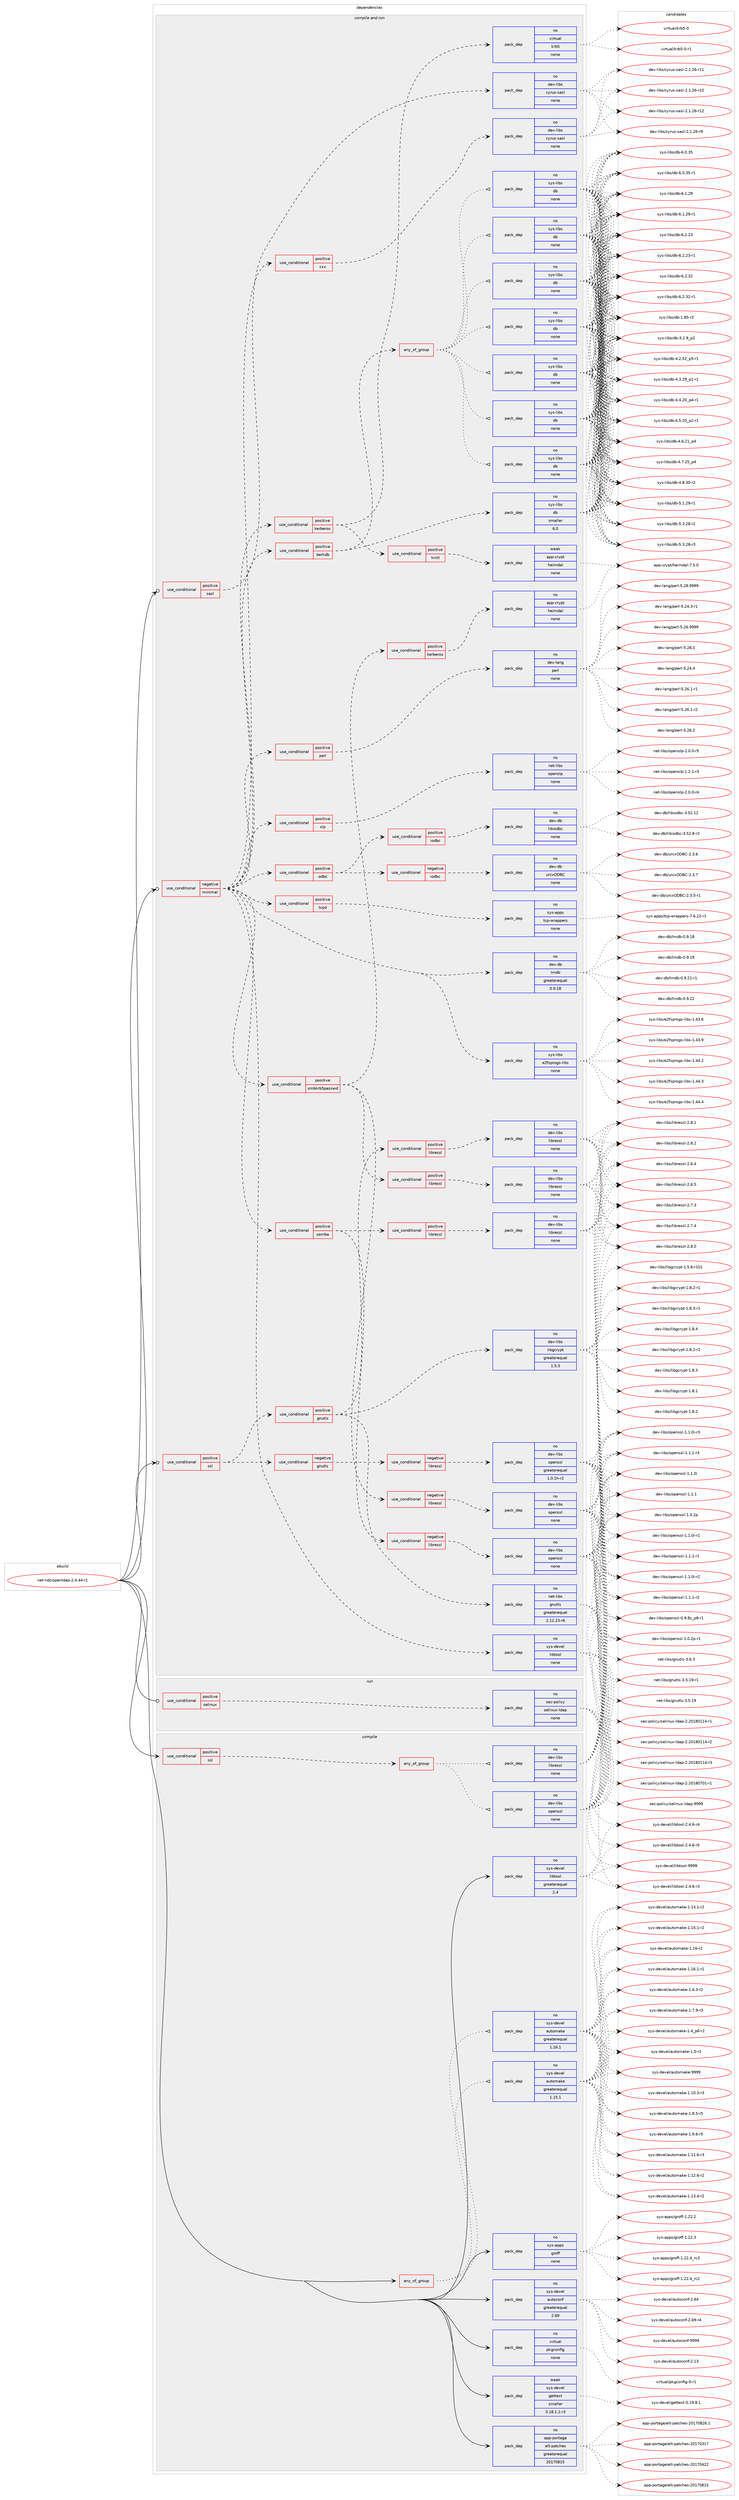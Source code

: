 digraph prolog {

# *************
# Graph options
# *************

newrank=true;
concentrate=true;
compound=true;
graph [rankdir=LR,fontname=Helvetica,fontsize=10,ranksep=1.5];#, ranksep=2.5, nodesep=0.2];
edge  [arrowhead=vee];
node  [fontname=Helvetica,fontsize=10];

# **********
# The ebuild
# **********

subgraph cluster_leftcol {
color=gray;
rank=same;
label=<<i>ebuild</i>>;
id [label="net-nds/openldap-2.4.44-r1", color=red, width=4, href="../net-nds/openldap-2.4.44-r1.svg"];
}

# ****************
# The dependencies
# ****************

subgraph cluster_midcol {
color=gray;
label=<<i>dependencies</i>>;
subgraph cluster_compile {
fillcolor="#eeeeee";
style=filled;
label=<<i>compile</i>>;
subgraph any134 {
dependency5700 [label=<<TABLE BORDER="0" CELLBORDER="1" CELLSPACING="0" CELLPADDING="4"><TR><TD CELLPADDING="10">any_of_group</TD></TR></TABLE>>, shape=none, color=red];subgraph pack4655 {
dependency5701 [label=<<TABLE BORDER="0" CELLBORDER="1" CELLSPACING="0" CELLPADDING="4" WIDTH="220"><TR><TD ROWSPAN="6" CELLPADDING="30">pack_dep</TD></TR><TR><TD WIDTH="110">no</TD></TR><TR><TD>sys-devel</TD></TR><TR><TD>automake</TD></TR><TR><TD>greaterequal</TD></TR><TR><TD>1.16.1</TD></TR></TABLE>>, shape=none, color=blue];
}
dependency5700:e -> dependency5701:w [weight=20,style="dotted",arrowhead="oinv"];
subgraph pack4656 {
dependency5702 [label=<<TABLE BORDER="0" CELLBORDER="1" CELLSPACING="0" CELLPADDING="4" WIDTH="220"><TR><TD ROWSPAN="6" CELLPADDING="30">pack_dep</TD></TR><TR><TD WIDTH="110">no</TD></TR><TR><TD>sys-devel</TD></TR><TR><TD>automake</TD></TR><TR><TD>greaterequal</TD></TR><TR><TD>1.15.1</TD></TR></TABLE>>, shape=none, color=blue];
}
dependency5700:e -> dependency5702:w [weight=20,style="dotted",arrowhead="oinv"];
}
id:e -> dependency5700:w [weight=20,style="solid",arrowhead="vee"];
subgraph cond903 {
dependency5703 [label=<<TABLE BORDER="0" CELLBORDER="1" CELLSPACING="0" CELLPADDING="4"><TR><TD ROWSPAN="3" CELLPADDING="10">use_conditional</TD></TR><TR><TD>positive</TD></TR><TR><TD>ssl</TD></TR></TABLE>>, shape=none, color=red];
subgraph any135 {
dependency5704 [label=<<TABLE BORDER="0" CELLBORDER="1" CELLSPACING="0" CELLPADDING="4"><TR><TD CELLPADDING="10">any_of_group</TD></TR></TABLE>>, shape=none, color=red];subgraph pack4657 {
dependency5705 [label=<<TABLE BORDER="0" CELLBORDER="1" CELLSPACING="0" CELLPADDING="4" WIDTH="220"><TR><TD ROWSPAN="6" CELLPADDING="30">pack_dep</TD></TR><TR><TD WIDTH="110">no</TD></TR><TR><TD>dev-libs</TD></TR><TR><TD>openssl</TD></TR><TR><TD>none</TD></TR><TR><TD></TD></TR></TABLE>>, shape=none, color=blue];
}
dependency5704:e -> dependency5705:w [weight=20,style="dotted",arrowhead="oinv"];
subgraph pack4658 {
dependency5706 [label=<<TABLE BORDER="0" CELLBORDER="1" CELLSPACING="0" CELLPADDING="4" WIDTH="220"><TR><TD ROWSPAN="6" CELLPADDING="30">pack_dep</TD></TR><TR><TD WIDTH="110">no</TD></TR><TR><TD>dev-libs</TD></TR><TR><TD>libressl</TD></TR><TR><TD>none</TD></TR><TR><TD></TD></TR></TABLE>>, shape=none, color=blue];
}
dependency5704:e -> dependency5706:w [weight=20,style="dotted",arrowhead="oinv"];
}
dependency5703:e -> dependency5704:w [weight=20,style="dashed",arrowhead="vee"];
}
id:e -> dependency5703:w [weight=20,style="solid",arrowhead="vee"];
subgraph pack4659 {
dependency5707 [label=<<TABLE BORDER="0" CELLBORDER="1" CELLSPACING="0" CELLPADDING="4" WIDTH="220"><TR><TD ROWSPAN="6" CELLPADDING="30">pack_dep</TD></TR><TR><TD WIDTH="110">no</TD></TR><TR><TD>app-portage</TD></TR><TR><TD>elt-patches</TD></TR><TR><TD>greaterequal</TD></TR><TR><TD>20170815</TD></TR></TABLE>>, shape=none, color=blue];
}
id:e -> dependency5707:w [weight=20,style="solid",arrowhead="vee"];
subgraph pack4660 {
dependency5708 [label=<<TABLE BORDER="0" CELLBORDER="1" CELLSPACING="0" CELLPADDING="4" WIDTH="220"><TR><TD ROWSPAN="6" CELLPADDING="30">pack_dep</TD></TR><TR><TD WIDTH="110">no</TD></TR><TR><TD>sys-apps</TD></TR><TR><TD>groff</TD></TR><TR><TD>none</TD></TR><TR><TD></TD></TR></TABLE>>, shape=none, color=blue];
}
id:e -> dependency5708:w [weight=20,style="solid",arrowhead="vee"];
subgraph pack4661 {
dependency5709 [label=<<TABLE BORDER="0" CELLBORDER="1" CELLSPACING="0" CELLPADDING="4" WIDTH="220"><TR><TD ROWSPAN="6" CELLPADDING="30">pack_dep</TD></TR><TR><TD WIDTH="110">no</TD></TR><TR><TD>sys-devel</TD></TR><TR><TD>autoconf</TD></TR><TR><TD>greaterequal</TD></TR><TR><TD>2.69</TD></TR></TABLE>>, shape=none, color=blue];
}
id:e -> dependency5709:w [weight=20,style="solid",arrowhead="vee"];
subgraph pack4662 {
dependency5710 [label=<<TABLE BORDER="0" CELLBORDER="1" CELLSPACING="0" CELLPADDING="4" WIDTH="220"><TR><TD ROWSPAN="6" CELLPADDING="30">pack_dep</TD></TR><TR><TD WIDTH="110">no</TD></TR><TR><TD>sys-devel</TD></TR><TR><TD>libtool</TD></TR><TR><TD>greaterequal</TD></TR><TR><TD>2.4</TD></TR></TABLE>>, shape=none, color=blue];
}
id:e -> dependency5710:w [weight=20,style="solid",arrowhead="vee"];
subgraph pack4663 {
dependency5711 [label=<<TABLE BORDER="0" CELLBORDER="1" CELLSPACING="0" CELLPADDING="4" WIDTH="220"><TR><TD ROWSPAN="6" CELLPADDING="30">pack_dep</TD></TR><TR><TD WIDTH="110">no</TD></TR><TR><TD>virtual</TD></TR><TR><TD>pkgconfig</TD></TR><TR><TD>none</TD></TR><TR><TD></TD></TR></TABLE>>, shape=none, color=blue];
}
id:e -> dependency5711:w [weight=20,style="solid",arrowhead="vee"];
subgraph pack4664 {
dependency5712 [label=<<TABLE BORDER="0" CELLBORDER="1" CELLSPACING="0" CELLPADDING="4" WIDTH="220"><TR><TD ROWSPAN="6" CELLPADDING="30">pack_dep</TD></TR><TR><TD WIDTH="110">weak</TD></TR><TR><TD>sys-devel</TD></TR><TR><TD>gettext</TD></TR><TR><TD>smaller</TD></TR><TR><TD>0.18.1.1-r3</TD></TR></TABLE>>, shape=none, color=blue];
}
id:e -> dependency5712:w [weight=20,style="solid",arrowhead="vee"];
}
subgraph cluster_compileandrun {
fillcolor="#eeeeee";
style=filled;
label=<<i>compile and run</i>>;
subgraph cond904 {
dependency5713 [label=<<TABLE BORDER="0" CELLBORDER="1" CELLSPACING="0" CELLPADDING="4"><TR><TD ROWSPAN="3" CELLPADDING="10">use_conditional</TD></TR><TR><TD>negative</TD></TR><TR><TD>minimal</TD></TR></TABLE>>, shape=none, color=red];
subgraph pack4665 {
dependency5714 [label=<<TABLE BORDER="0" CELLBORDER="1" CELLSPACING="0" CELLPADDING="4" WIDTH="220"><TR><TD ROWSPAN="6" CELLPADDING="30">pack_dep</TD></TR><TR><TD WIDTH="110">no</TD></TR><TR><TD>sys-devel</TD></TR><TR><TD>libtool</TD></TR><TR><TD>none</TD></TR><TR><TD></TD></TR></TABLE>>, shape=none, color=blue];
}
dependency5713:e -> dependency5714:w [weight=20,style="dashed",arrowhead="vee"];
subgraph pack4666 {
dependency5715 [label=<<TABLE BORDER="0" CELLBORDER="1" CELLSPACING="0" CELLPADDING="4" WIDTH="220"><TR><TD ROWSPAN="6" CELLPADDING="30">pack_dep</TD></TR><TR><TD WIDTH="110">no</TD></TR><TR><TD>sys-libs</TD></TR><TR><TD>e2fsprogs-libs</TD></TR><TR><TD>none</TD></TR><TR><TD></TD></TR></TABLE>>, shape=none, color=blue];
}
dependency5713:e -> dependency5715:w [weight=20,style="dashed",arrowhead="vee"];
subgraph pack4667 {
dependency5716 [label=<<TABLE BORDER="0" CELLBORDER="1" CELLSPACING="0" CELLPADDING="4" WIDTH="220"><TR><TD ROWSPAN="6" CELLPADDING="30">pack_dep</TD></TR><TR><TD WIDTH="110">no</TD></TR><TR><TD>dev-db</TD></TR><TR><TD>lmdb</TD></TR><TR><TD>greaterequal</TD></TR><TR><TD>0.9.18</TD></TR></TABLE>>, shape=none, color=blue];
}
dependency5713:e -> dependency5716:w [weight=20,style="dashed",arrowhead="vee"];
subgraph cond905 {
dependency5717 [label=<<TABLE BORDER="0" CELLBORDER="1" CELLSPACING="0" CELLPADDING="4"><TR><TD ROWSPAN="3" CELLPADDING="10">use_conditional</TD></TR><TR><TD>positive</TD></TR><TR><TD>tcpd</TD></TR></TABLE>>, shape=none, color=red];
subgraph pack4668 {
dependency5718 [label=<<TABLE BORDER="0" CELLBORDER="1" CELLSPACING="0" CELLPADDING="4" WIDTH="220"><TR><TD ROWSPAN="6" CELLPADDING="30">pack_dep</TD></TR><TR><TD WIDTH="110">no</TD></TR><TR><TD>sys-apps</TD></TR><TR><TD>tcp-wrappers</TD></TR><TR><TD>none</TD></TR><TR><TD></TD></TR></TABLE>>, shape=none, color=blue];
}
dependency5717:e -> dependency5718:w [weight=20,style="dashed",arrowhead="vee"];
}
dependency5713:e -> dependency5717:w [weight=20,style="dashed",arrowhead="vee"];
subgraph cond906 {
dependency5719 [label=<<TABLE BORDER="0" CELLBORDER="1" CELLSPACING="0" CELLPADDING="4"><TR><TD ROWSPAN="3" CELLPADDING="10">use_conditional</TD></TR><TR><TD>positive</TD></TR><TR><TD>odbc</TD></TR></TABLE>>, shape=none, color=red];
subgraph cond907 {
dependency5720 [label=<<TABLE BORDER="0" CELLBORDER="1" CELLSPACING="0" CELLPADDING="4"><TR><TD ROWSPAN="3" CELLPADDING="10">use_conditional</TD></TR><TR><TD>negative</TD></TR><TR><TD>iodbc</TD></TR></TABLE>>, shape=none, color=red];
subgraph pack4669 {
dependency5721 [label=<<TABLE BORDER="0" CELLBORDER="1" CELLSPACING="0" CELLPADDING="4" WIDTH="220"><TR><TD ROWSPAN="6" CELLPADDING="30">pack_dep</TD></TR><TR><TD WIDTH="110">no</TD></TR><TR><TD>dev-db</TD></TR><TR><TD>unixODBC</TD></TR><TR><TD>none</TD></TR><TR><TD></TD></TR></TABLE>>, shape=none, color=blue];
}
dependency5720:e -> dependency5721:w [weight=20,style="dashed",arrowhead="vee"];
}
dependency5719:e -> dependency5720:w [weight=20,style="dashed",arrowhead="vee"];
subgraph cond908 {
dependency5722 [label=<<TABLE BORDER="0" CELLBORDER="1" CELLSPACING="0" CELLPADDING="4"><TR><TD ROWSPAN="3" CELLPADDING="10">use_conditional</TD></TR><TR><TD>positive</TD></TR><TR><TD>iodbc</TD></TR></TABLE>>, shape=none, color=red];
subgraph pack4670 {
dependency5723 [label=<<TABLE BORDER="0" CELLBORDER="1" CELLSPACING="0" CELLPADDING="4" WIDTH="220"><TR><TD ROWSPAN="6" CELLPADDING="30">pack_dep</TD></TR><TR><TD WIDTH="110">no</TD></TR><TR><TD>dev-db</TD></TR><TR><TD>libiodbc</TD></TR><TR><TD>none</TD></TR><TR><TD></TD></TR></TABLE>>, shape=none, color=blue];
}
dependency5722:e -> dependency5723:w [weight=20,style="dashed",arrowhead="vee"];
}
dependency5719:e -> dependency5722:w [weight=20,style="dashed",arrowhead="vee"];
}
dependency5713:e -> dependency5719:w [weight=20,style="dashed",arrowhead="vee"];
subgraph cond909 {
dependency5724 [label=<<TABLE BORDER="0" CELLBORDER="1" CELLSPACING="0" CELLPADDING="4"><TR><TD ROWSPAN="3" CELLPADDING="10">use_conditional</TD></TR><TR><TD>positive</TD></TR><TR><TD>slp</TD></TR></TABLE>>, shape=none, color=red];
subgraph pack4671 {
dependency5725 [label=<<TABLE BORDER="0" CELLBORDER="1" CELLSPACING="0" CELLPADDING="4" WIDTH="220"><TR><TD ROWSPAN="6" CELLPADDING="30">pack_dep</TD></TR><TR><TD WIDTH="110">no</TD></TR><TR><TD>net-libs</TD></TR><TR><TD>openslp</TD></TR><TR><TD>none</TD></TR><TR><TD></TD></TR></TABLE>>, shape=none, color=blue];
}
dependency5724:e -> dependency5725:w [weight=20,style="dashed",arrowhead="vee"];
}
dependency5713:e -> dependency5724:w [weight=20,style="dashed",arrowhead="vee"];
subgraph cond910 {
dependency5726 [label=<<TABLE BORDER="0" CELLBORDER="1" CELLSPACING="0" CELLPADDING="4"><TR><TD ROWSPAN="3" CELLPADDING="10">use_conditional</TD></TR><TR><TD>positive</TD></TR><TR><TD>perl</TD></TR></TABLE>>, shape=none, color=red];
subgraph pack4672 {
dependency5727 [label=<<TABLE BORDER="0" CELLBORDER="1" CELLSPACING="0" CELLPADDING="4" WIDTH="220"><TR><TD ROWSPAN="6" CELLPADDING="30">pack_dep</TD></TR><TR><TD WIDTH="110">no</TD></TR><TR><TD>dev-lang</TD></TR><TR><TD>perl</TD></TR><TR><TD>none</TD></TR><TR><TD></TD></TR></TABLE>>, shape=none, color=blue];
}
dependency5726:e -> dependency5727:w [weight=20,style="dashed",arrowhead="vee"];
}
dependency5713:e -> dependency5726:w [weight=20,style="dashed",arrowhead="vee"];
subgraph cond911 {
dependency5728 [label=<<TABLE BORDER="0" CELLBORDER="1" CELLSPACING="0" CELLPADDING="4"><TR><TD ROWSPAN="3" CELLPADDING="10">use_conditional</TD></TR><TR><TD>positive</TD></TR><TR><TD>samba</TD></TR></TABLE>>, shape=none, color=red];
subgraph cond912 {
dependency5729 [label=<<TABLE BORDER="0" CELLBORDER="1" CELLSPACING="0" CELLPADDING="4"><TR><TD ROWSPAN="3" CELLPADDING="10">use_conditional</TD></TR><TR><TD>negative</TD></TR><TR><TD>libressl</TD></TR></TABLE>>, shape=none, color=red];
subgraph pack4673 {
dependency5730 [label=<<TABLE BORDER="0" CELLBORDER="1" CELLSPACING="0" CELLPADDING="4" WIDTH="220"><TR><TD ROWSPAN="6" CELLPADDING="30">pack_dep</TD></TR><TR><TD WIDTH="110">no</TD></TR><TR><TD>dev-libs</TD></TR><TR><TD>openssl</TD></TR><TR><TD>none</TD></TR><TR><TD></TD></TR></TABLE>>, shape=none, color=blue];
}
dependency5729:e -> dependency5730:w [weight=20,style="dashed",arrowhead="vee"];
}
dependency5728:e -> dependency5729:w [weight=20,style="dashed",arrowhead="vee"];
subgraph cond913 {
dependency5731 [label=<<TABLE BORDER="0" CELLBORDER="1" CELLSPACING="0" CELLPADDING="4"><TR><TD ROWSPAN="3" CELLPADDING="10">use_conditional</TD></TR><TR><TD>positive</TD></TR><TR><TD>libressl</TD></TR></TABLE>>, shape=none, color=red];
subgraph pack4674 {
dependency5732 [label=<<TABLE BORDER="0" CELLBORDER="1" CELLSPACING="0" CELLPADDING="4" WIDTH="220"><TR><TD ROWSPAN="6" CELLPADDING="30">pack_dep</TD></TR><TR><TD WIDTH="110">no</TD></TR><TR><TD>dev-libs</TD></TR><TR><TD>libressl</TD></TR><TR><TD>none</TD></TR><TR><TD></TD></TR></TABLE>>, shape=none, color=blue];
}
dependency5731:e -> dependency5732:w [weight=20,style="dashed",arrowhead="vee"];
}
dependency5728:e -> dependency5731:w [weight=20,style="dashed",arrowhead="vee"];
}
dependency5713:e -> dependency5728:w [weight=20,style="dashed",arrowhead="vee"];
subgraph cond914 {
dependency5733 [label=<<TABLE BORDER="0" CELLBORDER="1" CELLSPACING="0" CELLPADDING="4"><TR><TD ROWSPAN="3" CELLPADDING="10">use_conditional</TD></TR><TR><TD>positive</TD></TR><TR><TD>berkdb</TD></TR></TABLE>>, shape=none, color=red];
subgraph pack4675 {
dependency5734 [label=<<TABLE BORDER="0" CELLBORDER="1" CELLSPACING="0" CELLPADDING="4" WIDTH="220"><TR><TD ROWSPAN="6" CELLPADDING="30">pack_dep</TD></TR><TR><TD WIDTH="110">no</TD></TR><TR><TD>sys-libs</TD></TR><TR><TD>db</TD></TR><TR><TD>smaller</TD></TR><TR><TD>6.0</TD></TR></TABLE>>, shape=none, color=blue];
}
dependency5733:e -> dependency5734:w [weight=20,style="dashed",arrowhead="vee"];
subgraph any136 {
dependency5735 [label=<<TABLE BORDER="0" CELLBORDER="1" CELLSPACING="0" CELLPADDING="4"><TR><TD CELLPADDING="10">any_of_group</TD></TR></TABLE>>, shape=none, color=red];subgraph pack4676 {
dependency5736 [label=<<TABLE BORDER="0" CELLBORDER="1" CELLSPACING="0" CELLPADDING="4" WIDTH="220"><TR><TD ROWSPAN="6" CELLPADDING="30">pack_dep</TD></TR><TR><TD WIDTH="110">no</TD></TR><TR><TD>sys-libs</TD></TR><TR><TD>db</TD></TR><TR><TD>none</TD></TR><TR><TD></TD></TR></TABLE>>, shape=none, color=blue];
}
dependency5735:e -> dependency5736:w [weight=20,style="dotted",arrowhead="oinv"];
subgraph pack4677 {
dependency5737 [label=<<TABLE BORDER="0" CELLBORDER="1" CELLSPACING="0" CELLPADDING="4" WIDTH="220"><TR><TD ROWSPAN="6" CELLPADDING="30">pack_dep</TD></TR><TR><TD WIDTH="110">no</TD></TR><TR><TD>sys-libs</TD></TR><TR><TD>db</TD></TR><TR><TD>none</TD></TR><TR><TD></TD></TR></TABLE>>, shape=none, color=blue];
}
dependency5735:e -> dependency5737:w [weight=20,style="dotted",arrowhead="oinv"];
subgraph pack4678 {
dependency5738 [label=<<TABLE BORDER="0" CELLBORDER="1" CELLSPACING="0" CELLPADDING="4" WIDTH="220"><TR><TD ROWSPAN="6" CELLPADDING="30">pack_dep</TD></TR><TR><TD WIDTH="110">no</TD></TR><TR><TD>sys-libs</TD></TR><TR><TD>db</TD></TR><TR><TD>none</TD></TR><TR><TD></TD></TR></TABLE>>, shape=none, color=blue];
}
dependency5735:e -> dependency5738:w [weight=20,style="dotted",arrowhead="oinv"];
subgraph pack4679 {
dependency5739 [label=<<TABLE BORDER="0" CELLBORDER="1" CELLSPACING="0" CELLPADDING="4" WIDTH="220"><TR><TD ROWSPAN="6" CELLPADDING="30">pack_dep</TD></TR><TR><TD WIDTH="110">no</TD></TR><TR><TD>sys-libs</TD></TR><TR><TD>db</TD></TR><TR><TD>none</TD></TR><TR><TD></TD></TR></TABLE>>, shape=none, color=blue];
}
dependency5735:e -> dependency5739:w [weight=20,style="dotted",arrowhead="oinv"];
subgraph pack4680 {
dependency5740 [label=<<TABLE BORDER="0" CELLBORDER="1" CELLSPACING="0" CELLPADDING="4" WIDTH="220"><TR><TD ROWSPAN="6" CELLPADDING="30">pack_dep</TD></TR><TR><TD WIDTH="110">no</TD></TR><TR><TD>sys-libs</TD></TR><TR><TD>db</TD></TR><TR><TD>none</TD></TR><TR><TD></TD></TR></TABLE>>, shape=none, color=blue];
}
dependency5735:e -> dependency5740:w [weight=20,style="dotted",arrowhead="oinv"];
subgraph pack4681 {
dependency5741 [label=<<TABLE BORDER="0" CELLBORDER="1" CELLSPACING="0" CELLPADDING="4" WIDTH="220"><TR><TD ROWSPAN="6" CELLPADDING="30">pack_dep</TD></TR><TR><TD WIDTH="110">no</TD></TR><TR><TD>sys-libs</TD></TR><TR><TD>db</TD></TR><TR><TD>none</TD></TR><TR><TD></TD></TR></TABLE>>, shape=none, color=blue];
}
dependency5735:e -> dependency5741:w [weight=20,style="dotted",arrowhead="oinv"];
subgraph pack4682 {
dependency5742 [label=<<TABLE BORDER="0" CELLBORDER="1" CELLSPACING="0" CELLPADDING="4" WIDTH="220"><TR><TD ROWSPAN="6" CELLPADDING="30">pack_dep</TD></TR><TR><TD WIDTH="110">no</TD></TR><TR><TD>sys-libs</TD></TR><TR><TD>db</TD></TR><TR><TD>none</TD></TR><TR><TD></TD></TR></TABLE>>, shape=none, color=blue];
}
dependency5735:e -> dependency5742:w [weight=20,style="dotted",arrowhead="oinv"];
}
dependency5733:e -> dependency5735:w [weight=20,style="dashed",arrowhead="vee"];
}
dependency5713:e -> dependency5733:w [weight=20,style="dashed",arrowhead="vee"];
subgraph cond915 {
dependency5743 [label=<<TABLE BORDER="0" CELLBORDER="1" CELLSPACING="0" CELLPADDING="4"><TR><TD ROWSPAN="3" CELLPADDING="10">use_conditional</TD></TR><TR><TD>positive</TD></TR><TR><TD>smbkrb5passwd</TD></TR></TABLE>>, shape=none, color=red];
subgraph cond916 {
dependency5744 [label=<<TABLE BORDER="0" CELLBORDER="1" CELLSPACING="0" CELLPADDING="4"><TR><TD ROWSPAN="3" CELLPADDING="10">use_conditional</TD></TR><TR><TD>negative</TD></TR><TR><TD>libressl</TD></TR></TABLE>>, shape=none, color=red];
subgraph pack4683 {
dependency5745 [label=<<TABLE BORDER="0" CELLBORDER="1" CELLSPACING="0" CELLPADDING="4" WIDTH="220"><TR><TD ROWSPAN="6" CELLPADDING="30">pack_dep</TD></TR><TR><TD WIDTH="110">no</TD></TR><TR><TD>dev-libs</TD></TR><TR><TD>openssl</TD></TR><TR><TD>none</TD></TR><TR><TD></TD></TR></TABLE>>, shape=none, color=blue];
}
dependency5744:e -> dependency5745:w [weight=20,style="dashed",arrowhead="vee"];
}
dependency5743:e -> dependency5744:w [weight=20,style="dashed",arrowhead="vee"];
subgraph cond917 {
dependency5746 [label=<<TABLE BORDER="0" CELLBORDER="1" CELLSPACING="0" CELLPADDING="4"><TR><TD ROWSPAN="3" CELLPADDING="10">use_conditional</TD></TR><TR><TD>positive</TD></TR><TR><TD>libressl</TD></TR></TABLE>>, shape=none, color=red];
subgraph pack4684 {
dependency5747 [label=<<TABLE BORDER="0" CELLBORDER="1" CELLSPACING="0" CELLPADDING="4" WIDTH="220"><TR><TD ROWSPAN="6" CELLPADDING="30">pack_dep</TD></TR><TR><TD WIDTH="110">no</TD></TR><TR><TD>dev-libs</TD></TR><TR><TD>libressl</TD></TR><TR><TD>none</TD></TR><TR><TD></TD></TR></TABLE>>, shape=none, color=blue];
}
dependency5746:e -> dependency5747:w [weight=20,style="dashed",arrowhead="vee"];
}
dependency5743:e -> dependency5746:w [weight=20,style="dashed",arrowhead="vee"];
subgraph cond918 {
dependency5748 [label=<<TABLE BORDER="0" CELLBORDER="1" CELLSPACING="0" CELLPADDING="4"><TR><TD ROWSPAN="3" CELLPADDING="10">use_conditional</TD></TR><TR><TD>positive</TD></TR><TR><TD>kerberos</TD></TR></TABLE>>, shape=none, color=red];
subgraph pack4685 {
dependency5749 [label=<<TABLE BORDER="0" CELLBORDER="1" CELLSPACING="0" CELLPADDING="4" WIDTH="220"><TR><TD ROWSPAN="6" CELLPADDING="30">pack_dep</TD></TR><TR><TD WIDTH="110">no</TD></TR><TR><TD>app-crypt</TD></TR><TR><TD>heimdal</TD></TR><TR><TD>none</TD></TR><TR><TD></TD></TR></TABLE>>, shape=none, color=blue];
}
dependency5748:e -> dependency5749:w [weight=20,style="dashed",arrowhead="vee"];
}
dependency5743:e -> dependency5748:w [weight=20,style="dashed",arrowhead="vee"];
}
dependency5713:e -> dependency5743:w [weight=20,style="dashed",arrowhead="vee"];
subgraph cond919 {
dependency5750 [label=<<TABLE BORDER="0" CELLBORDER="1" CELLSPACING="0" CELLPADDING="4"><TR><TD ROWSPAN="3" CELLPADDING="10">use_conditional</TD></TR><TR><TD>positive</TD></TR><TR><TD>kerberos</TD></TR></TABLE>>, shape=none, color=red];
subgraph pack4686 {
dependency5751 [label=<<TABLE BORDER="0" CELLBORDER="1" CELLSPACING="0" CELLPADDING="4" WIDTH="220"><TR><TD ROWSPAN="6" CELLPADDING="30">pack_dep</TD></TR><TR><TD WIDTH="110">no</TD></TR><TR><TD>virtual</TD></TR><TR><TD>krb5</TD></TR><TR><TD>none</TD></TR><TR><TD></TD></TR></TABLE>>, shape=none, color=blue];
}
dependency5750:e -> dependency5751:w [weight=20,style="dashed",arrowhead="vee"];
subgraph cond920 {
dependency5752 [label=<<TABLE BORDER="0" CELLBORDER="1" CELLSPACING="0" CELLPADDING="4"><TR><TD ROWSPAN="3" CELLPADDING="10">use_conditional</TD></TR><TR><TD>positive</TD></TR><TR><TD>kinit</TD></TR></TABLE>>, shape=none, color=red];
subgraph pack4687 {
dependency5753 [label=<<TABLE BORDER="0" CELLBORDER="1" CELLSPACING="0" CELLPADDING="4" WIDTH="220"><TR><TD ROWSPAN="6" CELLPADDING="30">pack_dep</TD></TR><TR><TD WIDTH="110">weak</TD></TR><TR><TD>app-crypt</TD></TR><TR><TD>heimdal</TD></TR><TR><TD>none</TD></TR><TR><TD></TD></TR></TABLE>>, shape=none, color=blue];
}
dependency5752:e -> dependency5753:w [weight=20,style="dashed",arrowhead="vee"];
}
dependency5750:e -> dependency5752:w [weight=20,style="dashed",arrowhead="vee"];
}
dependency5713:e -> dependency5750:w [weight=20,style="dashed",arrowhead="vee"];
subgraph cond921 {
dependency5754 [label=<<TABLE BORDER="0" CELLBORDER="1" CELLSPACING="0" CELLPADDING="4"><TR><TD ROWSPAN="3" CELLPADDING="10">use_conditional</TD></TR><TR><TD>positive</TD></TR><TR><TD>cxx</TD></TR></TABLE>>, shape=none, color=red];
subgraph pack4688 {
dependency5755 [label=<<TABLE BORDER="0" CELLBORDER="1" CELLSPACING="0" CELLPADDING="4" WIDTH="220"><TR><TD ROWSPAN="6" CELLPADDING="30">pack_dep</TD></TR><TR><TD WIDTH="110">no</TD></TR><TR><TD>dev-libs</TD></TR><TR><TD>cyrus-sasl</TD></TR><TR><TD>none</TD></TR><TR><TD></TD></TR></TABLE>>, shape=none, color=blue];
}
dependency5754:e -> dependency5755:w [weight=20,style="dashed",arrowhead="vee"];
}
dependency5713:e -> dependency5754:w [weight=20,style="dashed",arrowhead="vee"];
}
id:e -> dependency5713:w [weight=20,style="solid",arrowhead="odotvee"];
subgraph cond922 {
dependency5756 [label=<<TABLE BORDER="0" CELLBORDER="1" CELLSPACING="0" CELLPADDING="4"><TR><TD ROWSPAN="3" CELLPADDING="10">use_conditional</TD></TR><TR><TD>positive</TD></TR><TR><TD>sasl</TD></TR></TABLE>>, shape=none, color=red];
subgraph pack4689 {
dependency5757 [label=<<TABLE BORDER="0" CELLBORDER="1" CELLSPACING="0" CELLPADDING="4" WIDTH="220"><TR><TD ROWSPAN="6" CELLPADDING="30">pack_dep</TD></TR><TR><TD WIDTH="110">no</TD></TR><TR><TD>dev-libs</TD></TR><TR><TD>cyrus-sasl</TD></TR><TR><TD>none</TD></TR><TR><TD></TD></TR></TABLE>>, shape=none, color=blue];
}
dependency5756:e -> dependency5757:w [weight=20,style="dashed",arrowhead="vee"];
}
id:e -> dependency5756:w [weight=20,style="solid",arrowhead="odotvee"];
subgraph cond923 {
dependency5758 [label=<<TABLE BORDER="0" CELLBORDER="1" CELLSPACING="0" CELLPADDING="4"><TR><TD ROWSPAN="3" CELLPADDING="10">use_conditional</TD></TR><TR><TD>positive</TD></TR><TR><TD>ssl</TD></TR></TABLE>>, shape=none, color=red];
subgraph cond924 {
dependency5759 [label=<<TABLE BORDER="0" CELLBORDER="1" CELLSPACING="0" CELLPADDING="4"><TR><TD ROWSPAN="3" CELLPADDING="10">use_conditional</TD></TR><TR><TD>negative</TD></TR><TR><TD>gnutls</TD></TR></TABLE>>, shape=none, color=red];
subgraph cond925 {
dependency5760 [label=<<TABLE BORDER="0" CELLBORDER="1" CELLSPACING="0" CELLPADDING="4"><TR><TD ROWSPAN="3" CELLPADDING="10">use_conditional</TD></TR><TR><TD>negative</TD></TR><TR><TD>libressl</TD></TR></TABLE>>, shape=none, color=red];
subgraph pack4690 {
dependency5761 [label=<<TABLE BORDER="0" CELLBORDER="1" CELLSPACING="0" CELLPADDING="4" WIDTH="220"><TR><TD ROWSPAN="6" CELLPADDING="30">pack_dep</TD></TR><TR><TD WIDTH="110">no</TD></TR><TR><TD>dev-libs</TD></TR><TR><TD>openssl</TD></TR><TR><TD>greaterequal</TD></TR><TR><TD>1.0.1h-r2</TD></TR></TABLE>>, shape=none, color=blue];
}
dependency5760:e -> dependency5761:w [weight=20,style="dashed",arrowhead="vee"];
}
dependency5759:e -> dependency5760:w [weight=20,style="dashed",arrowhead="vee"];
}
dependency5758:e -> dependency5759:w [weight=20,style="dashed",arrowhead="vee"];
subgraph cond926 {
dependency5762 [label=<<TABLE BORDER="0" CELLBORDER="1" CELLSPACING="0" CELLPADDING="4"><TR><TD ROWSPAN="3" CELLPADDING="10">use_conditional</TD></TR><TR><TD>positive</TD></TR><TR><TD>gnutls</TD></TR></TABLE>>, shape=none, color=red];
subgraph pack4691 {
dependency5763 [label=<<TABLE BORDER="0" CELLBORDER="1" CELLSPACING="0" CELLPADDING="4" WIDTH="220"><TR><TD ROWSPAN="6" CELLPADDING="30">pack_dep</TD></TR><TR><TD WIDTH="110">no</TD></TR><TR><TD>net-libs</TD></TR><TR><TD>gnutls</TD></TR><TR><TD>greaterequal</TD></TR><TR><TD>2.12.23-r6</TD></TR></TABLE>>, shape=none, color=blue];
}
dependency5762:e -> dependency5763:w [weight=20,style="dashed",arrowhead="vee"];
subgraph cond927 {
dependency5764 [label=<<TABLE BORDER="0" CELLBORDER="1" CELLSPACING="0" CELLPADDING="4"><TR><TD ROWSPAN="3" CELLPADDING="10">use_conditional</TD></TR><TR><TD>positive</TD></TR><TR><TD>libressl</TD></TR></TABLE>>, shape=none, color=red];
subgraph pack4692 {
dependency5765 [label=<<TABLE BORDER="0" CELLBORDER="1" CELLSPACING="0" CELLPADDING="4" WIDTH="220"><TR><TD ROWSPAN="6" CELLPADDING="30">pack_dep</TD></TR><TR><TD WIDTH="110">no</TD></TR><TR><TD>dev-libs</TD></TR><TR><TD>libressl</TD></TR><TR><TD>none</TD></TR><TR><TD></TD></TR></TABLE>>, shape=none, color=blue];
}
dependency5764:e -> dependency5765:w [weight=20,style="dashed",arrowhead="vee"];
}
dependency5762:e -> dependency5764:w [weight=20,style="dashed",arrowhead="vee"];
subgraph pack4693 {
dependency5766 [label=<<TABLE BORDER="0" CELLBORDER="1" CELLSPACING="0" CELLPADDING="4" WIDTH="220"><TR><TD ROWSPAN="6" CELLPADDING="30">pack_dep</TD></TR><TR><TD WIDTH="110">no</TD></TR><TR><TD>dev-libs</TD></TR><TR><TD>libgcrypt</TD></TR><TR><TD>greaterequal</TD></TR><TR><TD>1.5.3</TD></TR></TABLE>>, shape=none, color=blue];
}
dependency5762:e -> dependency5766:w [weight=20,style="dashed",arrowhead="vee"];
}
dependency5758:e -> dependency5762:w [weight=20,style="dashed",arrowhead="vee"];
}
id:e -> dependency5758:w [weight=20,style="solid",arrowhead="odotvee"];
}
subgraph cluster_run {
fillcolor="#eeeeee";
style=filled;
label=<<i>run</i>>;
subgraph cond928 {
dependency5767 [label=<<TABLE BORDER="0" CELLBORDER="1" CELLSPACING="0" CELLPADDING="4"><TR><TD ROWSPAN="3" CELLPADDING="10">use_conditional</TD></TR><TR><TD>positive</TD></TR><TR><TD>selinux</TD></TR></TABLE>>, shape=none, color=red];
subgraph pack4694 {
dependency5768 [label=<<TABLE BORDER="0" CELLBORDER="1" CELLSPACING="0" CELLPADDING="4" WIDTH="220"><TR><TD ROWSPAN="6" CELLPADDING="30">pack_dep</TD></TR><TR><TD WIDTH="110">no</TD></TR><TR><TD>sec-policy</TD></TR><TR><TD>selinux-ldap</TD></TR><TR><TD>none</TD></TR><TR><TD></TD></TR></TABLE>>, shape=none, color=blue];
}
dependency5767:e -> dependency5768:w [weight=20,style="dashed",arrowhead="vee"];
}
id:e -> dependency5767:w [weight=20,style="solid",arrowhead="odot"];
}
}

# **************
# The candidates
# **************

subgraph cluster_choices {
rank=same;
color=gray;
label=<<i>candidates</i>>;

subgraph choice4655 {
color=black;
nodesep=1;
choice11512111545100101118101108479711711611110997107101454946494846514511451 [label="sys-devel/automake-1.10.3-r3", color=red, width=4,href="../sys-devel/automake-1.10.3-r3.svg"];
choice11512111545100101118101108479711711611110997107101454946494946544511451 [label="sys-devel/automake-1.11.6-r3", color=red, width=4,href="../sys-devel/automake-1.11.6-r3.svg"];
choice11512111545100101118101108479711711611110997107101454946495046544511450 [label="sys-devel/automake-1.12.6-r2", color=red, width=4,href="../sys-devel/automake-1.12.6-r2.svg"];
choice11512111545100101118101108479711711611110997107101454946495146524511450 [label="sys-devel/automake-1.13.4-r2", color=red, width=4,href="../sys-devel/automake-1.13.4-r2.svg"];
choice11512111545100101118101108479711711611110997107101454946495246494511450 [label="sys-devel/automake-1.14.1-r2", color=red, width=4,href="../sys-devel/automake-1.14.1-r2.svg"];
choice11512111545100101118101108479711711611110997107101454946495346494511450 [label="sys-devel/automake-1.15.1-r2", color=red, width=4,href="../sys-devel/automake-1.15.1-r2.svg"];
choice1151211154510010111810110847971171161111099710710145494649544511450 [label="sys-devel/automake-1.16-r2", color=red, width=4,href="../sys-devel/automake-1.16-r2.svg"];
choice11512111545100101118101108479711711611110997107101454946495446494511449 [label="sys-devel/automake-1.16.1-r1", color=red, width=4,href="../sys-devel/automake-1.16.1-r1.svg"];
choice115121115451001011181011084797117116111109971071014549465295112544511450 [label="sys-devel/automake-1.4_p6-r2", color=red, width=4,href="../sys-devel/automake-1.4_p6-r2.svg"];
choice11512111545100101118101108479711711611110997107101454946534511450 [label="sys-devel/automake-1.5-r2", color=red, width=4,href="../sys-devel/automake-1.5-r2.svg"];
choice115121115451001011181011084797117116111109971071014549465446514511450 [label="sys-devel/automake-1.6.3-r2", color=red, width=4,href="../sys-devel/automake-1.6.3-r2.svg"];
choice115121115451001011181011084797117116111109971071014549465546574511451 [label="sys-devel/automake-1.7.9-r3", color=red, width=4,href="../sys-devel/automake-1.7.9-r3.svg"];
choice115121115451001011181011084797117116111109971071014549465646534511453 [label="sys-devel/automake-1.8.5-r5", color=red, width=4,href="../sys-devel/automake-1.8.5-r5.svg"];
choice115121115451001011181011084797117116111109971071014549465746544511453 [label="sys-devel/automake-1.9.6-r5", color=red, width=4,href="../sys-devel/automake-1.9.6-r5.svg"];
choice115121115451001011181011084797117116111109971071014557575757 [label="sys-devel/automake-9999", color=red, width=4,href="../sys-devel/automake-9999.svg"];
dependency5701:e -> choice11512111545100101118101108479711711611110997107101454946494846514511451:w [style=dotted,weight="100"];
dependency5701:e -> choice11512111545100101118101108479711711611110997107101454946494946544511451:w [style=dotted,weight="100"];
dependency5701:e -> choice11512111545100101118101108479711711611110997107101454946495046544511450:w [style=dotted,weight="100"];
dependency5701:e -> choice11512111545100101118101108479711711611110997107101454946495146524511450:w [style=dotted,weight="100"];
dependency5701:e -> choice11512111545100101118101108479711711611110997107101454946495246494511450:w [style=dotted,weight="100"];
dependency5701:e -> choice11512111545100101118101108479711711611110997107101454946495346494511450:w [style=dotted,weight="100"];
dependency5701:e -> choice1151211154510010111810110847971171161111099710710145494649544511450:w [style=dotted,weight="100"];
dependency5701:e -> choice11512111545100101118101108479711711611110997107101454946495446494511449:w [style=dotted,weight="100"];
dependency5701:e -> choice115121115451001011181011084797117116111109971071014549465295112544511450:w [style=dotted,weight="100"];
dependency5701:e -> choice11512111545100101118101108479711711611110997107101454946534511450:w [style=dotted,weight="100"];
dependency5701:e -> choice115121115451001011181011084797117116111109971071014549465446514511450:w [style=dotted,weight="100"];
dependency5701:e -> choice115121115451001011181011084797117116111109971071014549465546574511451:w [style=dotted,weight="100"];
dependency5701:e -> choice115121115451001011181011084797117116111109971071014549465646534511453:w [style=dotted,weight="100"];
dependency5701:e -> choice115121115451001011181011084797117116111109971071014549465746544511453:w [style=dotted,weight="100"];
dependency5701:e -> choice115121115451001011181011084797117116111109971071014557575757:w [style=dotted,weight="100"];
}
subgraph choice4656 {
color=black;
nodesep=1;
choice11512111545100101118101108479711711611110997107101454946494846514511451 [label="sys-devel/automake-1.10.3-r3", color=red, width=4,href="../sys-devel/automake-1.10.3-r3.svg"];
choice11512111545100101118101108479711711611110997107101454946494946544511451 [label="sys-devel/automake-1.11.6-r3", color=red, width=4,href="../sys-devel/automake-1.11.6-r3.svg"];
choice11512111545100101118101108479711711611110997107101454946495046544511450 [label="sys-devel/automake-1.12.6-r2", color=red, width=4,href="../sys-devel/automake-1.12.6-r2.svg"];
choice11512111545100101118101108479711711611110997107101454946495146524511450 [label="sys-devel/automake-1.13.4-r2", color=red, width=4,href="../sys-devel/automake-1.13.4-r2.svg"];
choice11512111545100101118101108479711711611110997107101454946495246494511450 [label="sys-devel/automake-1.14.1-r2", color=red, width=4,href="../sys-devel/automake-1.14.1-r2.svg"];
choice11512111545100101118101108479711711611110997107101454946495346494511450 [label="sys-devel/automake-1.15.1-r2", color=red, width=4,href="../sys-devel/automake-1.15.1-r2.svg"];
choice1151211154510010111810110847971171161111099710710145494649544511450 [label="sys-devel/automake-1.16-r2", color=red, width=4,href="../sys-devel/automake-1.16-r2.svg"];
choice11512111545100101118101108479711711611110997107101454946495446494511449 [label="sys-devel/automake-1.16.1-r1", color=red, width=4,href="../sys-devel/automake-1.16.1-r1.svg"];
choice115121115451001011181011084797117116111109971071014549465295112544511450 [label="sys-devel/automake-1.4_p6-r2", color=red, width=4,href="../sys-devel/automake-1.4_p6-r2.svg"];
choice11512111545100101118101108479711711611110997107101454946534511450 [label="sys-devel/automake-1.5-r2", color=red, width=4,href="../sys-devel/automake-1.5-r2.svg"];
choice115121115451001011181011084797117116111109971071014549465446514511450 [label="sys-devel/automake-1.6.3-r2", color=red, width=4,href="../sys-devel/automake-1.6.3-r2.svg"];
choice115121115451001011181011084797117116111109971071014549465546574511451 [label="sys-devel/automake-1.7.9-r3", color=red, width=4,href="../sys-devel/automake-1.7.9-r3.svg"];
choice115121115451001011181011084797117116111109971071014549465646534511453 [label="sys-devel/automake-1.8.5-r5", color=red, width=4,href="../sys-devel/automake-1.8.5-r5.svg"];
choice115121115451001011181011084797117116111109971071014549465746544511453 [label="sys-devel/automake-1.9.6-r5", color=red, width=4,href="../sys-devel/automake-1.9.6-r5.svg"];
choice115121115451001011181011084797117116111109971071014557575757 [label="sys-devel/automake-9999", color=red, width=4,href="../sys-devel/automake-9999.svg"];
dependency5702:e -> choice11512111545100101118101108479711711611110997107101454946494846514511451:w [style=dotted,weight="100"];
dependency5702:e -> choice11512111545100101118101108479711711611110997107101454946494946544511451:w [style=dotted,weight="100"];
dependency5702:e -> choice11512111545100101118101108479711711611110997107101454946495046544511450:w [style=dotted,weight="100"];
dependency5702:e -> choice11512111545100101118101108479711711611110997107101454946495146524511450:w [style=dotted,weight="100"];
dependency5702:e -> choice11512111545100101118101108479711711611110997107101454946495246494511450:w [style=dotted,weight="100"];
dependency5702:e -> choice11512111545100101118101108479711711611110997107101454946495346494511450:w [style=dotted,weight="100"];
dependency5702:e -> choice1151211154510010111810110847971171161111099710710145494649544511450:w [style=dotted,weight="100"];
dependency5702:e -> choice11512111545100101118101108479711711611110997107101454946495446494511449:w [style=dotted,weight="100"];
dependency5702:e -> choice115121115451001011181011084797117116111109971071014549465295112544511450:w [style=dotted,weight="100"];
dependency5702:e -> choice11512111545100101118101108479711711611110997107101454946534511450:w [style=dotted,weight="100"];
dependency5702:e -> choice115121115451001011181011084797117116111109971071014549465446514511450:w [style=dotted,weight="100"];
dependency5702:e -> choice115121115451001011181011084797117116111109971071014549465546574511451:w [style=dotted,weight="100"];
dependency5702:e -> choice115121115451001011181011084797117116111109971071014549465646534511453:w [style=dotted,weight="100"];
dependency5702:e -> choice115121115451001011181011084797117116111109971071014549465746544511453:w [style=dotted,weight="100"];
dependency5702:e -> choice115121115451001011181011084797117116111109971071014557575757:w [style=dotted,weight="100"];
}
subgraph choice4657 {
color=black;
nodesep=1;
choice100101118451081059811547111112101110115115108454946494648105 [label="dev-libs/openssl-1.1.0i", color=red, width=4,href="../dev-libs/openssl-1.1.0i.svg"];
choice100101118451081059811547111112101110115115108454946494649 [label="dev-libs/openssl-1.1.1", color=red, width=4,href="../dev-libs/openssl-1.1.1.svg"];
choice100101118451081059811547111112101110115115108454946484650112 [label="dev-libs/openssl-1.0.2p", color=red, width=4,href="../dev-libs/openssl-1.0.2p.svg"];
choice1001011184510810598115471111121011101151151084549464946481054511449 [label="dev-libs/openssl-1.1.0i-r1", color=red, width=4,href="../dev-libs/openssl-1.1.0i-r1.svg"];
choice1001011184510810598115471111121011101151151084549464946494511449 [label="dev-libs/openssl-1.1.1-r1", color=red, width=4,href="../dev-libs/openssl-1.1.1-r1.svg"];
choice1001011184510810598115471111121011101151151084549464946481054511450 [label="dev-libs/openssl-1.1.0i-r2", color=red, width=4,href="../dev-libs/openssl-1.1.0i-r2.svg"];
choice1001011184510810598115471111121011101151151084549464946494511450 [label="dev-libs/openssl-1.1.1-r2", color=red, width=4,href="../dev-libs/openssl-1.1.1-r2.svg"];
choice10010111845108105981154711111210111011511510845484657465612295112564511449 [label="dev-libs/openssl-0.9.8z_p8-r1", color=red, width=4,href="../dev-libs/openssl-0.9.8z_p8-r1.svg"];
choice1001011184510810598115471111121011101151151084549464846501124511449 [label="dev-libs/openssl-1.0.2p-r1", color=red, width=4,href="../dev-libs/openssl-1.0.2p-r1.svg"];
choice1001011184510810598115471111121011101151151084549464946481054511451 [label="dev-libs/openssl-1.1.0i-r3", color=red, width=4,href="../dev-libs/openssl-1.1.0i-r3.svg"];
choice1001011184510810598115471111121011101151151084549464946494511451 [label="dev-libs/openssl-1.1.1-r3", color=red, width=4,href="../dev-libs/openssl-1.1.1-r3.svg"];
dependency5705:e -> choice100101118451081059811547111112101110115115108454946494648105:w [style=dotted,weight="100"];
dependency5705:e -> choice100101118451081059811547111112101110115115108454946494649:w [style=dotted,weight="100"];
dependency5705:e -> choice100101118451081059811547111112101110115115108454946484650112:w [style=dotted,weight="100"];
dependency5705:e -> choice1001011184510810598115471111121011101151151084549464946481054511449:w [style=dotted,weight="100"];
dependency5705:e -> choice1001011184510810598115471111121011101151151084549464946494511449:w [style=dotted,weight="100"];
dependency5705:e -> choice1001011184510810598115471111121011101151151084549464946481054511450:w [style=dotted,weight="100"];
dependency5705:e -> choice1001011184510810598115471111121011101151151084549464946494511450:w [style=dotted,weight="100"];
dependency5705:e -> choice10010111845108105981154711111210111011511510845484657465612295112564511449:w [style=dotted,weight="100"];
dependency5705:e -> choice1001011184510810598115471111121011101151151084549464846501124511449:w [style=dotted,weight="100"];
dependency5705:e -> choice1001011184510810598115471111121011101151151084549464946481054511451:w [style=dotted,weight="100"];
dependency5705:e -> choice1001011184510810598115471111121011101151151084549464946494511451:w [style=dotted,weight="100"];
}
subgraph choice4658 {
color=black;
nodesep=1;
choice10010111845108105981154710810598114101115115108455046544652 [label="dev-libs/libressl-2.6.4", color=red, width=4,href="../dev-libs/libressl-2.6.4.svg"];
choice10010111845108105981154710810598114101115115108455046544653 [label="dev-libs/libressl-2.6.5", color=red, width=4,href="../dev-libs/libressl-2.6.5.svg"];
choice10010111845108105981154710810598114101115115108455046554651 [label="dev-libs/libressl-2.7.3", color=red, width=4,href="../dev-libs/libressl-2.7.3.svg"];
choice10010111845108105981154710810598114101115115108455046554652 [label="dev-libs/libressl-2.7.4", color=red, width=4,href="../dev-libs/libressl-2.7.4.svg"];
choice10010111845108105981154710810598114101115115108455046564648 [label="dev-libs/libressl-2.8.0", color=red, width=4,href="../dev-libs/libressl-2.8.0.svg"];
choice10010111845108105981154710810598114101115115108455046564649 [label="dev-libs/libressl-2.8.1", color=red, width=4,href="../dev-libs/libressl-2.8.1.svg"];
choice10010111845108105981154710810598114101115115108455046564650 [label="dev-libs/libressl-2.8.2", color=red, width=4,href="../dev-libs/libressl-2.8.2.svg"];
dependency5706:e -> choice10010111845108105981154710810598114101115115108455046544652:w [style=dotted,weight="100"];
dependency5706:e -> choice10010111845108105981154710810598114101115115108455046544653:w [style=dotted,weight="100"];
dependency5706:e -> choice10010111845108105981154710810598114101115115108455046554651:w [style=dotted,weight="100"];
dependency5706:e -> choice10010111845108105981154710810598114101115115108455046554652:w [style=dotted,weight="100"];
dependency5706:e -> choice10010111845108105981154710810598114101115115108455046564648:w [style=dotted,weight="100"];
dependency5706:e -> choice10010111845108105981154710810598114101115115108455046564649:w [style=dotted,weight="100"];
dependency5706:e -> choice10010111845108105981154710810598114101115115108455046564650:w [style=dotted,weight="100"];
}
subgraph choice4659 {
color=black;
nodesep=1;
choice97112112451121111141169710310147101108116451129711699104101115455048495548514955 [label="app-portage/elt-patches-20170317", color=red, width=4,href="../app-portage/elt-patches-20170317.svg"];
choice97112112451121111141169710310147101108116451129711699104101115455048495548525050 [label="app-portage/elt-patches-20170422", color=red, width=4,href="../app-portage/elt-patches-20170422.svg"];
choice97112112451121111141169710310147101108116451129711699104101115455048495548564953 [label="app-portage/elt-patches-20170815", color=red, width=4,href="../app-portage/elt-patches-20170815.svg"];
choice971121124511211111411697103101471011081164511297116991041011154550484955485650544649 [label="app-portage/elt-patches-20170826.1", color=red, width=4,href="../app-portage/elt-patches-20170826.1.svg"];
dependency5707:e -> choice97112112451121111141169710310147101108116451129711699104101115455048495548514955:w [style=dotted,weight="100"];
dependency5707:e -> choice97112112451121111141169710310147101108116451129711699104101115455048495548525050:w [style=dotted,weight="100"];
dependency5707:e -> choice97112112451121111141169710310147101108116451129711699104101115455048495548564953:w [style=dotted,weight="100"];
dependency5707:e -> choice971121124511211111411697103101471011081164511297116991041011154550484955485650544649:w [style=dotted,weight="100"];
}
subgraph choice4660 {
color=black;
nodesep=1;
choice11512111545971121121154710311411110210245494650504652951149950 [label="sys-apps/groff-1.22.4_rc2", color=red, width=4,href="../sys-apps/groff-1.22.4_rc2.svg"];
choice11512111545971121121154710311411110210245494650504650 [label="sys-apps/groff-1.22.2", color=red, width=4,href="../sys-apps/groff-1.22.2.svg"];
choice11512111545971121121154710311411110210245494650504651 [label="sys-apps/groff-1.22.3", color=red, width=4,href="../sys-apps/groff-1.22.3.svg"];
choice11512111545971121121154710311411110210245494650504652951149951 [label="sys-apps/groff-1.22.4_rc3", color=red, width=4,href="../sys-apps/groff-1.22.4_rc3.svg"];
dependency5708:e -> choice11512111545971121121154710311411110210245494650504652951149950:w [style=dotted,weight="100"];
dependency5708:e -> choice11512111545971121121154710311411110210245494650504650:w [style=dotted,weight="100"];
dependency5708:e -> choice11512111545971121121154710311411110210245494650504651:w [style=dotted,weight="100"];
dependency5708:e -> choice11512111545971121121154710311411110210245494650504652951149951:w [style=dotted,weight="100"];
}
subgraph choice4661 {
color=black;
nodesep=1;
choice115121115451001011181011084797117116111991111101024550464951 [label="sys-devel/autoconf-2.13", color=red, width=4,href="../sys-devel/autoconf-2.13.svg"];
choice115121115451001011181011084797117116111991111101024550465452 [label="sys-devel/autoconf-2.64", color=red, width=4,href="../sys-devel/autoconf-2.64.svg"];
choice1151211154510010111810110847971171161119911111010245504654574511452 [label="sys-devel/autoconf-2.69-r4", color=red, width=4,href="../sys-devel/autoconf-2.69-r4.svg"];
choice115121115451001011181011084797117116111991111101024557575757 [label="sys-devel/autoconf-9999", color=red, width=4,href="../sys-devel/autoconf-9999.svg"];
dependency5709:e -> choice115121115451001011181011084797117116111991111101024550464951:w [style=dotted,weight="100"];
dependency5709:e -> choice115121115451001011181011084797117116111991111101024550465452:w [style=dotted,weight="100"];
dependency5709:e -> choice1151211154510010111810110847971171161119911111010245504654574511452:w [style=dotted,weight="100"];
dependency5709:e -> choice115121115451001011181011084797117116111991111101024557575757:w [style=dotted,weight="100"];
}
subgraph choice4662 {
color=black;
nodesep=1;
choice1151211154510010111810110847108105981161111111084550465246544511451 [label="sys-devel/libtool-2.4.6-r3", color=red, width=4,href="../sys-devel/libtool-2.4.6-r3.svg"];
choice1151211154510010111810110847108105981161111111084550465246544511452 [label="sys-devel/libtool-2.4.6-r4", color=red, width=4,href="../sys-devel/libtool-2.4.6-r4.svg"];
choice1151211154510010111810110847108105981161111111084550465246544511453 [label="sys-devel/libtool-2.4.6-r5", color=red, width=4,href="../sys-devel/libtool-2.4.6-r5.svg"];
choice1151211154510010111810110847108105981161111111084557575757 [label="sys-devel/libtool-9999", color=red, width=4,href="../sys-devel/libtool-9999.svg"];
dependency5710:e -> choice1151211154510010111810110847108105981161111111084550465246544511451:w [style=dotted,weight="100"];
dependency5710:e -> choice1151211154510010111810110847108105981161111111084550465246544511452:w [style=dotted,weight="100"];
dependency5710:e -> choice1151211154510010111810110847108105981161111111084550465246544511453:w [style=dotted,weight="100"];
dependency5710:e -> choice1151211154510010111810110847108105981161111111084557575757:w [style=dotted,weight="100"];
}
subgraph choice4663 {
color=black;
nodesep=1;
choice11810511411611797108471121071039911111010210510345484511449 [label="virtual/pkgconfig-0-r1", color=red, width=4,href="../virtual/pkgconfig-0-r1.svg"];
dependency5711:e -> choice11810511411611797108471121071039911111010210510345484511449:w [style=dotted,weight="100"];
}
subgraph choice4664 {
color=black;
nodesep=1;
choice1151211154510010111810110847103101116116101120116454846495746564649 [label="sys-devel/gettext-0.19.8.1", color=red, width=4,href="../sys-devel/gettext-0.19.8.1.svg"];
dependency5712:e -> choice1151211154510010111810110847103101116116101120116454846495746564649:w [style=dotted,weight="100"];
}
subgraph choice4665 {
color=black;
nodesep=1;
choice1151211154510010111810110847108105981161111111084550465246544511451 [label="sys-devel/libtool-2.4.6-r3", color=red, width=4,href="../sys-devel/libtool-2.4.6-r3.svg"];
choice1151211154510010111810110847108105981161111111084550465246544511452 [label="sys-devel/libtool-2.4.6-r4", color=red, width=4,href="../sys-devel/libtool-2.4.6-r4.svg"];
choice1151211154510010111810110847108105981161111111084550465246544511453 [label="sys-devel/libtool-2.4.6-r5", color=red, width=4,href="../sys-devel/libtool-2.4.6-r5.svg"];
choice1151211154510010111810110847108105981161111111084557575757 [label="sys-devel/libtool-9999", color=red, width=4,href="../sys-devel/libtool-9999.svg"];
dependency5714:e -> choice1151211154510010111810110847108105981161111111084550465246544511451:w [style=dotted,weight="100"];
dependency5714:e -> choice1151211154510010111810110847108105981161111111084550465246544511452:w [style=dotted,weight="100"];
dependency5714:e -> choice1151211154510010111810110847108105981161111111084550465246544511453:w [style=dotted,weight="100"];
dependency5714:e -> choice1151211154510010111810110847108105981161111111084557575757:w [style=dotted,weight="100"];
}
subgraph choice4666 {
color=black;
nodesep=1;
choice11512111545108105981154710150102115112114111103115451081059811545494652514654 [label="sys-libs/e2fsprogs-libs-1.43.6", color=red, width=4,href="../sys-libs/e2fsprogs-libs-1.43.6.svg"];
choice11512111545108105981154710150102115112114111103115451081059811545494652514657 [label="sys-libs/e2fsprogs-libs-1.43.9", color=red, width=4,href="../sys-libs/e2fsprogs-libs-1.43.9.svg"];
choice11512111545108105981154710150102115112114111103115451081059811545494652524650 [label="sys-libs/e2fsprogs-libs-1.44.2", color=red, width=4,href="../sys-libs/e2fsprogs-libs-1.44.2.svg"];
choice11512111545108105981154710150102115112114111103115451081059811545494652524651 [label="sys-libs/e2fsprogs-libs-1.44.3", color=red, width=4,href="../sys-libs/e2fsprogs-libs-1.44.3.svg"];
choice11512111545108105981154710150102115112114111103115451081059811545494652524652 [label="sys-libs/e2fsprogs-libs-1.44.4", color=red, width=4,href="../sys-libs/e2fsprogs-libs-1.44.4.svg"];
dependency5715:e -> choice11512111545108105981154710150102115112114111103115451081059811545494652514654:w [style=dotted,weight="100"];
dependency5715:e -> choice11512111545108105981154710150102115112114111103115451081059811545494652514657:w [style=dotted,weight="100"];
dependency5715:e -> choice11512111545108105981154710150102115112114111103115451081059811545494652524650:w [style=dotted,weight="100"];
dependency5715:e -> choice11512111545108105981154710150102115112114111103115451081059811545494652524651:w [style=dotted,weight="100"];
dependency5715:e -> choice11512111545108105981154710150102115112114111103115451081059811545494652524652:w [style=dotted,weight="100"];
}
subgraph choice4667 {
color=black;
nodesep=1;
choice1001011184510098471081091009845484657464956 [label="dev-db/lmdb-0.9.18", color=red, width=4,href="../dev-db/lmdb-0.9.18.svg"];
choice1001011184510098471081091009845484657464957 [label="dev-db/lmdb-0.9.19", color=red, width=4,href="../dev-db/lmdb-0.9.19.svg"];
choice10010111845100984710810910098454846574650494511449 [label="dev-db/lmdb-0.9.21-r1", color=red, width=4,href="../dev-db/lmdb-0.9.21-r1.svg"];
choice1001011184510098471081091009845484657465050 [label="dev-db/lmdb-0.9.22", color=red, width=4,href="../dev-db/lmdb-0.9.22.svg"];
dependency5716:e -> choice1001011184510098471081091009845484657464956:w [style=dotted,weight="100"];
dependency5716:e -> choice1001011184510098471081091009845484657464957:w [style=dotted,weight="100"];
dependency5716:e -> choice10010111845100984710810910098454846574650494511449:w [style=dotted,weight="100"];
dependency5716:e -> choice1001011184510098471081091009845484657465050:w [style=dotted,weight="100"];
}
subgraph choice4668 {
color=black;
nodesep=1;
choice115121115459711211211547116991124511911497112112101114115455546544650504511449 [label="sys-apps/tcp-wrappers-7.6.22-r1", color=red, width=4,href="../sys-apps/tcp-wrappers-7.6.22-r1.svg"];
dependency5718:e -> choice115121115459711211211547116991124511911497112112101114115455546544650504511449:w [style=dotted,weight="100"];
}
subgraph choice4669 {
color=black;
nodesep=1;
choice100101118451009847117110105120796866674550465146534511449 [label="dev-db/unixODBC-2.3.5-r1", color=red, width=4,href="../dev-db/unixODBC-2.3.5-r1.svg"];
choice10010111845100984711711010512079686667455046514654 [label="dev-db/unixODBC-2.3.6", color=red, width=4,href="../dev-db/unixODBC-2.3.6.svg"];
choice10010111845100984711711010512079686667455046514655 [label="dev-db/unixODBC-2.3.7", color=red, width=4,href="../dev-db/unixODBC-2.3.7.svg"];
dependency5721:e -> choice100101118451009847117110105120796866674550465146534511449:w [style=dotted,weight="100"];
dependency5721:e -> choice10010111845100984711711010512079686667455046514654:w [style=dotted,weight="100"];
dependency5721:e -> choice10010111845100984711711010512079686667455046514655:w [style=dotted,weight="100"];
}
subgraph choice4670 {
color=black;
nodesep=1;
choice1001011184510098471081059810511110098994551465350464950 [label="dev-db/libiodbc-3.52.12", color=red, width=4,href="../dev-db/libiodbc-3.52.12.svg"];
choice100101118451009847108105981051111009899455146535046564511450 [label="dev-db/libiodbc-3.52.8-r2", color=red, width=4,href="../dev-db/libiodbc-3.52.8-r2.svg"];
dependency5723:e -> choice1001011184510098471081059810511110098994551465350464950:w [style=dotted,weight="100"];
dependency5723:e -> choice100101118451009847108105981051111009899455146535046564511450:w [style=dotted,weight="100"];
}
subgraph choice4671 {
color=black;
nodesep=1;
choice1101011164510810598115471111121011101151081124549465046494511451 [label="net-libs/openslp-1.2.1-r3", color=red, width=4,href="../net-libs/openslp-1.2.1-r3.svg"];
choice1101011164510810598115471111121011101151081124550464846484511452 [label="net-libs/openslp-2.0.0-r4", color=red, width=4,href="../net-libs/openslp-2.0.0-r4.svg"];
choice1101011164510810598115471111121011101151081124550464846484511453 [label="net-libs/openslp-2.0.0-r5", color=red, width=4,href="../net-libs/openslp-2.0.0-r5.svg"];
dependency5725:e -> choice1101011164510810598115471111121011101151081124549465046494511451:w [style=dotted,weight="100"];
dependency5725:e -> choice1101011164510810598115471111121011101151081124550464846484511452:w [style=dotted,weight="100"];
dependency5725:e -> choice1101011164510810598115471111121011101151081124550464846484511453:w [style=dotted,weight="100"];
}
subgraph choice4672 {
color=black;
nodesep=1;
choice100101118451089711010347112101114108455346505246514511449 [label="dev-lang/perl-5.24.3-r1", color=red, width=4,href="../dev-lang/perl-5.24.3-r1.svg"];
choice10010111845108971101034711210111410845534650524652 [label="dev-lang/perl-5.24.4", color=red, width=4,href="../dev-lang/perl-5.24.4.svg"];
choice100101118451089711010347112101114108455346505446494511449 [label="dev-lang/perl-5.26.1-r1", color=red, width=4,href="../dev-lang/perl-5.26.1-r1.svg"];
choice100101118451089711010347112101114108455346505446494511450 [label="dev-lang/perl-5.26.1-r2", color=red, width=4,href="../dev-lang/perl-5.26.1-r2.svg"];
choice10010111845108971101034711210111410845534650544650 [label="dev-lang/perl-5.26.2", color=red, width=4,href="../dev-lang/perl-5.26.2.svg"];
choice10010111845108971101034711210111410845534650544657575757 [label="dev-lang/perl-5.26.9999", color=red, width=4,href="../dev-lang/perl-5.26.9999.svg"];
choice10010111845108971101034711210111410845534650564648 [label="dev-lang/perl-5.28.0", color=red, width=4,href="../dev-lang/perl-5.28.0.svg"];
choice10010111845108971101034711210111410845534650564657575757 [label="dev-lang/perl-5.28.9999", color=red, width=4,href="../dev-lang/perl-5.28.9999.svg"];
dependency5727:e -> choice100101118451089711010347112101114108455346505246514511449:w [style=dotted,weight="100"];
dependency5727:e -> choice10010111845108971101034711210111410845534650524652:w [style=dotted,weight="100"];
dependency5727:e -> choice100101118451089711010347112101114108455346505446494511449:w [style=dotted,weight="100"];
dependency5727:e -> choice100101118451089711010347112101114108455346505446494511450:w [style=dotted,weight="100"];
dependency5727:e -> choice10010111845108971101034711210111410845534650544650:w [style=dotted,weight="100"];
dependency5727:e -> choice10010111845108971101034711210111410845534650544657575757:w [style=dotted,weight="100"];
dependency5727:e -> choice10010111845108971101034711210111410845534650564648:w [style=dotted,weight="100"];
dependency5727:e -> choice10010111845108971101034711210111410845534650564657575757:w [style=dotted,weight="100"];
}
subgraph choice4673 {
color=black;
nodesep=1;
choice100101118451081059811547111112101110115115108454946494648105 [label="dev-libs/openssl-1.1.0i", color=red, width=4,href="../dev-libs/openssl-1.1.0i.svg"];
choice100101118451081059811547111112101110115115108454946494649 [label="dev-libs/openssl-1.1.1", color=red, width=4,href="../dev-libs/openssl-1.1.1.svg"];
choice100101118451081059811547111112101110115115108454946484650112 [label="dev-libs/openssl-1.0.2p", color=red, width=4,href="../dev-libs/openssl-1.0.2p.svg"];
choice1001011184510810598115471111121011101151151084549464946481054511449 [label="dev-libs/openssl-1.1.0i-r1", color=red, width=4,href="../dev-libs/openssl-1.1.0i-r1.svg"];
choice1001011184510810598115471111121011101151151084549464946494511449 [label="dev-libs/openssl-1.1.1-r1", color=red, width=4,href="../dev-libs/openssl-1.1.1-r1.svg"];
choice1001011184510810598115471111121011101151151084549464946481054511450 [label="dev-libs/openssl-1.1.0i-r2", color=red, width=4,href="../dev-libs/openssl-1.1.0i-r2.svg"];
choice1001011184510810598115471111121011101151151084549464946494511450 [label="dev-libs/openssl-1.1.1-r2", color=red, width=4,href="../dev-libs/openssl-1.1.1-r2.svg"];
choice10010111845108105981154711111210111011511510845484657465612295112564511449 [label="dev-libs/openssl-0.9.8z_p8-r1", color=red, width=4,href="../dev-libs/openssl-0.9.8z_p8-r1.svg"];
choice1001011184510810598115471111121011101151151084549464846501124511449 [label="dev-libs/openssl-1.0.2p-r1", color=red, width=4,href="../dev-libs/openssl-1.0.2p-r1.svg"];
choice1001011184510810598115471111121011101151151084549464946481054511451 [label="dev-libs/openssl-1.1.0i-r3", color=red, width=4,href="../dev-libs/openssl-1.1.0i-r3.svg"];
choice1001011184510810598115471111121011101151151084549464946494511451 [label="dev-libs/openssl-1.1.1-r3", color=red, width=4,href="../dev-libs/openssl-1.1.1-r3.svg"];
dependency5730:e -> choice100101118451081059811547111112101110115115108454946494648105:w [style=dotted,weight="100"];
dependency5730:e -> choice100101118451081059811547111112101110115115108454946494649:w [style=dotted,weight="100"];
dependency5730:e -> choice100101118451081059811547111112101110115115108454946484650112:w [style=dotted,weight="100"];
dependency5730:e -> choice1001011184510810598115471111121011101151151084549464946481054511449:w [style=dotted,weight="100"];
dependency5730:e -> choice1001011184510810598115471111121011101151151084549464946494511449:w [style=dotted,weight="100"];
dependency5730:e -> choice1001011184510810598115471111121011101151151084549464946481054511450:w [style=dotted,weight="100"];
dependency5730:e -> choice1001011184510810598115471111121011101151151084549464946494511450:w [style=dotted,weight="100"];
dependency5730:e -> choice10010111845108105981154711111210111011511510845484657465612295112564511449:w [style=dotted,weight="100"];
dependency5730:e -> choice1001011184510810598115471111121011101151151084549464846501124511449:w [style=dotted,weight="100"];
dependency5730:e -> choice1001011184510810598115471111121011101151151084549464946481054511451:w [style=dotted,weight="100"];
dependency5730:e -> choice1001011184510810598115471111121011101151151084549464946494511451:w [style=dotted,weight="100"];
}
subgraph choice4674 {
color=black;
nodesep=1;
choice10010111845108105981154710810598114101115115108455046544652 [label="dev-libs/libressl-2.6.4", color=red, width=4,href="../dev-libs/libressl-2.6.4.svg"];
choice10010111845108105981154710810598114101115115108455046544653 [label="dev-libs/libressl-2.6.5", color=red, width=4,href="../dev-libs/libressl-2.6.5.svg"];
choice10010111845108105981154710810598114101115115108455046554651 [label="dev-libs/libressl-2.7.3", color=red, width=4,href="../dev-libs/libressl-2.7.3.svg"];
choice10010111845108105981154710810598114101115115108455046554652 [label="dev-libs/libressl-2.7.4", color=red, width=4,href="../dev-libs/libressl-2.7.4.svg"];
choice10010111845108105981154710810598114101115115108455046564648 [label="dev-libs/libressl-2.8.0", color=red, width=4,href="../dev-libs/libressl-2.8.0.svg"];
choice10010111845108105981154710810598114101115115108455046564649 [label="dev-libs/libressl-2.8.1", color=red, width=4,href="../dev-libs/libressl-2.8.1.svg"];
choice10010111845108105981154710810598114101115115108455046564650 [label="dev-libs/libressl-2.8.2", color=red, width=4,href="../dev-libs/libressl-2.8.2.svg"];
dependency5732:e -> choice10010111845108105981154710810598114101115115108455046544652:w [style=dotted,weight="100"];
dependency5732:e -> choice10010111845108105981154710810598114101115115108455046544653:w [style=dotted,weight="100"];
dependency5732:e -> choice10010111845108105981154710810598114101115115108455046554651:w [style=dotted,weight="100"];
dependency5732:e -> choice10010111845108105981154710810598114101115115108455046554652:w [style=dotted,weight="100"];
dependency5732:e -> choice10010111845108105981154710810598114101115115108455046564648:w [style=dotted,weight="100"];
dependency5732:e -> choice10010111845108105981154710810598114101115115108455046564649:w [style=dotted,weight="100"];
dependency5732:e -> choice10010111845108105981154710810598114101115115108455046564650:w [style=dotted,weight="100"];
}
subgraph choice4675 {
color=black;
nodesep=1;
choice1151211154510810598115471009845494656534511451 [label="sys-libs/db-1.85-r3", color=red, width=4,href="../sys-libs/db-1.85-r3.svg"];
choice115121115451081059811547100984551465046579511250 [label="sys-libs/db-3.2.9_p2", color=red, width=4,href="../sys-libs/db-3.2.9_p2.svg"];
choice115121115451081059811547100984552465046535095112534511449 [label="sys-libs/db-4.2.52_p5-r1", color=red, width=4,href="../sys-libs/db-4.2.52_p5-r1.svg"];
choice115121115451081059811547100984552465146505795112494511449 [label="sys-libs/db-4.3.29_p1-r1", color=red, width=4,href="../sys-libs/db-4.3.29_p1-r1.svg"];
choice115121115451081059811547100984552465246504895112524511449 [label="sys-libs/db-4.4.20_p4-r1", color=red, width=4,href="../sys-libs/db-4.4.20_p4-r1.svg"];
choice115121115451081059811547100984552465346504895112504511449 [label="sys-libs/db-4.5.20_p2-r1", color=red, width=4,href="../sys-libs/db-4.5.20_p2-r1.svg"];
choice11512111545108105981154710098455246544650499511252 [label="sys-libs/db-4.6.21_p4", color=red, width=4,href="../sys-libs/db-4.6.21_p4.svg"];
choice11512111545108105981154710098455246554650539511252 [label="sys-libs/db-4.7.25_p4", color=red, width=4,href="../sys-libs/db-4.7.25_p4.svg"];
choice11512111545108105981154710098455246564651484511450 [label="sys-libs/db-4.8.30-r2", color=red, width=4,href="../sys-libs/db-4.8.30-r2.svg"];
choice11512111545108105981154710098455346494650574511449 [label="sys-libs/db-5.1.29-r1", color=red, width=4,href="../sys-libs/db-5.1.29-r1.svg"];
choice11512111545108105981154710098455346514650564511450 [label="sys-libs/db-5.3.28-r2", color=red, width=4,href="../sys-libs/db-5.3.28-r2.svg"];
choice11512111545108105981154710098455346514650564511451 [label="sys-libs/db-5.3.28-r3", color=red, width=4,href="../sys-libs/db-5.3.28-r3.svg"];
choice1151211154510810598115471009845544648465153 [label="sys-libs/db-6.0.35", color=red, width=4,href="../sys-libs/db-6.0.35.svg"];
choice11512111545108105981154710098455446484651534511449 [label="sys-libs/db-6.0.35-r1", color=red, width=4,href="../sys-libs/db-6.0.35-r1.svg"];
choice1151211154510810598115471009845544649465057 [label="sys-libs/db-6.1.29", color=red, width=4,href="../sys-libs/db-6.1.29.svg"];
choice11512111545108105981154710098455446494650574511449 [label="sys-libs/db-6.1.29-r1", color=red, width=4,href="../sys-libs/db-6.1.29-r1.svg"];
choice1151211154510810598115471009845544650465051 [label="sys-libs/db-6.2.23", color=red, width=4,href="../sys-libs/db-6.2.23.svg"];
choice11512111545108105981154710098455446504650514511449 [label="sys-libs/db-6.2.23-r1", color=red, width=4,href="../sys-libs/db-6.2.23-r1.svg"];
choice1151211154510810598115471009845544650465150 [label="sys-libs/db-6.2.32", color=red, width=4,href="../sys-libs/db-6.2.32.svg"];
choice11512111545108105981154710098455446504651504511449 [label="sys-libs/db-6.2.32-r1", color=red, width=4,href="../sys-libs/db-6.2.32-r1.svg"];
dependency5734:e -> choice1151211154510810598115471009845494656534511451:w [style=dotted,weight="100"];
dependency5734:e -> choice115121115451081059811547100984551465046579511250:w [style=dotted,weight="100"];
dependency5734:e -> choice115121115451081059811547100984552465046535095112534511449:w [style=dotted,weight="100"];
dependency5734:e -> choice115121115451081059811547100984552465146505795112494511449:w [style=dotted,weight="100"];
dependency5734:e -> choice115121115451081059811547100984552465246504895112524511449:w [style=dotted,weight="100"];
dependency5734:e -> choice115121115451081059811547100984552465346504895112504511449:w [style=dotted,weight="100"];
dependency5734:e -> choice11512111545108105981154710098455246544650499511252:w [style=dotted,weight="100"];
dependency5734:e -> choice11512111545108105981154710098455246554650539511252:w [style=dotted,weight="100"];
dependency5734:e -> choice11512111545108105981154710098455246564651484511450:w [style=dotted,weight="100"];
dependency5734:e -> choice11512111545108105981154710098455346494650574511449:w [style=dotted,weight="100"];
dependency5734:e -> choice11512111545108105981154710098455346514650564511450:w [style=dotted,weight="100"];
dependency5734:e -> choice11512111545108105981154710098455346514650564511451:w [style=dotted,weight="100"];
dependency5734:e -> choice1151211154510810598115471009845544648465153:w [style=dotted,weight="100"];
dependency5734:e -> choice11512111545108105981154710098455446484651534511449:w [style=dotted,weight="100"];
dependency5734:e -> choice1151211154510810598115471009845544649465057:w [style=dotted,weight="100"];
dependency5734:e -> choice11512111545108105981154710098455446494650574511449:w [style=dotted,weight="100"];
dependency5734:e -> choice1151211154510810598115471009845544650465051:w [style=dotted,weight="100"];
dependency5734:e -> choice11512111545108105981154710098455446504650514511449:w [style=dotted,weight="100"];
dependency5734:e -> choice1151211154510810598115471009845544650465150:w [style=dotted,weight="100"];
dependency5734:e -> choice11512111545108105981154710098455446504651504511449:w [style=dotted,weight="100"];
}
subgraph choice4676 {
color=black;
nodesep=1;
choice1151211154510810598115471009845494656534511451 [label="sys-libs/db-1.85-r3", color=red, width=4,href="../sys-libs/db-1.85-r3.svg"];
choice115121115451081059811547100984551465046579511250 [label="sys-libs/db-3.2.9_p2", color=red, width=4,href="../sys-libs/db-3.2.9_p2.svg"];
choice115121115451081059811547100984552465046535095112534511449 [label="sys-libs/db-4.2.52_p5-r1", color=red, width=4,href="../sys-libs/db-4.2.52_p5-r1.svg"];
choice115121115451081059811547100984552465146505795112494511449 [label="sys-libs/db-4.3.29_p1-r1", color=red, width=4,href="../sys-libs/db-4.3.29_p1-r1.svg"];
choice115121115451081059811547100984552465246504895112524511449 [label="sys-libs/db-4.4.20_p4-r1", color=red, width=4,href="../sys-libs/db-4.4.20_p4-r1.svg"];
choice115121115451081059811547100984552465346504895112504511449 [label="sys-libs/db-4.5.20_p2-r1", color=red, width=4,href="../sys-libs/db-4.5.20_p2-r1.svg"];
choice11512111545108105981154710098455246544650499511252 [label="sys-libs/db-4.6.21_p4", color=red, width=4,href="../sys-libs/db-4.6.21_p4.svg"];
choice11512111545108105981154710098455246554650539511252 [label="sys-libs/db-4.7.25_p4", color=red, width=4,href="../sys-libs/db-4.7.25_p4.svg"];
choice11512111545108105981154710098455246564651484511450 [label="sys-libs/db-4.8.30-r2", color=red, width=4,href="../sys-libs/db-4.8.30-r2.svg"];
choice11512111545108105981154710098455346494650574511449 [label="sys-libs/db-5.1.29-r1", color=red, width=4,href="../sys-libs/db-5.1.29-r1.svg"];
choice11512111545108105981154710098455346514650564511450 [label="sys-libs/db-5.3.28-r2", color=red, width=4,href="../sys-libs/db-5.3.28-r2.svg"];
choice11512111545108105981154710098455346514650564511451 [label="sys-libs/db-5.3.28-r3", color=red, width=4,href="../sys-libs/db-5.3.28-r3.svg"];
choice1151211154510810598115471009845544648465153 [label="sys-libs/db-6.0.35", color=red, width=4,href="../sys-libs/db-6.0.35.svg"];
choice11512111545108105981154710098455446484651534511449 [label="sys-libs/db-6.0.35-r1", color=red, width=4,href="../sys-libs/db-6.0.35-r1.svg"];
choice1151211154510810598115471009845544649465057 [label="sys-libs/db-6.1.29", color=red, width=4,href="../sys-libs/db-6.1.29.svg"];
choice11512111545108105981154710098455446494650574511449 [label="sys-libs/db-6.1.29-r1", color=red, width=4,href="../sys-libs/db-6.1.29-r1.svg"];
choice1151211154510810598115471009845544650465051 [label="sys-libs/db-6.2.23", color=red, width=4,href="../sys-libs/db-6.2.23.svg"];
choice11512111545108105981154710098455446504650514511449 [label="sys-libs/db-6.2.23-r1", color=red, width=4,href="../sys-libs/db-6.2.23-r1.svg"];
choice1151211154510810598115471009845544650465150 [label="sys-libs/db-6.2.32", color=red, width=4,href="../sys-libs/db-6.2.32.svg"];
choice11512111545108105981154710098455446504651504511449 [label="sys-libs/db-6.2.32-r1", color=red, width=4,href="../sys-libs/db-6.2.32-r1.svg"];
dependency5736:e -> choice1151211154510810598115471009845494656534511451:w [style=dotted,weight="100"];
dependency5736:e -> choice115121115451081059811547100984551465046579511250:w [style=dotted,weight="100"];
dependency5736:e -> choice115121115451081059811547100984552465046535095112534511449:w [style=dotted,weight="100"];
dependency5736:e -> choice115121115451081059811547100984552465146505795112494511449:w [style=dotted,weight="100"];
dependency5736:e -> choice115121115451081059811547100984552465246504895112524511449:w [style=dotted,weight="100"];
dependency5736:e -> choice115121115451081059811547100984552465346504895112504511449:w [style=dotted,weight="100"];
dependency5736:e -> choice11512111545108105981154710098455246544650499511252:w [style=dotted,weight="100"];
dependency5736:e -> choice11512111545108105981154710098455246554650539511252:w [style=dotted,weight="100"];
dependency5736:e -> choice11512111545108105981154710098455246564651484511450:w [style=dotted,weight="100"];
dependency5736:e -> choice11512111545108105981154710098455346494650574511449:w [style=dotted,weight="100"];
dependency5736:e -> choice11512111545108105981154710098455346514650564511450:w [style=dotted,weight="100"];
dependency5736:e -> choice11512111545108105981154710098455346514650564511451:w [style=dotted,weight="100"];
dependency5736:e -> choice1151211154510810598115471009845544648465153:w [style=dotted,weight="100"];
dependency5736:e -> choice11512111545108105981154710098455446484651534511449:w [style=dotted,weight="100"];
dependency5736:e -> choice1151211154510810598115471009845544649465057:w [style=dotted,weight="100"];
dependency5736:e -> choice11512111545108105981154710098455446494650574511449:w [style=dotted,weight="100"];
dependency5736:e -> choice1151211154510810598115471009845544650465051:w [style=dotted,weight="100"];
dependency5736:e -> choice11512111545108105981154710098455446504650514511449:w [style=dotted,weight="100"];
dependency5736:e -> choice1151211154510810598115471009845544650465150:w [style=dotted,weight="100"];
dependency5736:e -> choice11512111545108105981154710098455446504651504511449:w [style=dotted,weight="100"];
}
subgraph choice4677 {
color=black;
nodesep=1;
choice1151211154510810598115471009845494656534511451 [label="sys-libs/db-1.85-r3", color=red, width=4,href="../sys-libs/db-1.85-r3.svg"];
choice115121115451081059811547100984551465046579511250 [label="sys-libs/db-3.2.9_p2", color=red, width=4,href="../sys-libs/db-3.2.9_p2.svg"];
choice115121115451081059811547100984552465046535095112534511449 [label="sys-libs/db-4.2.52_p5-r1", color=red, width=4,href="../sys-libs/db-4.2.52_p5-r1.svg"];
choice115121115451081059811547100984552465146505795112494511449 [label="sys-libs/db-4.3.29_p1-r1", color=red, width=4,href="../sys-libs/db-4.3.29_p1-r1.svg"];
choice115121115451081059811547100984552465246504895112524511449 [label="sys-libs/db-4.4.20_p4-r1", color=red, width=4,href="../sys-libs/db-4.4.20_p4-r1.svg"];
choice115121115451081059811547100984552465346504895112504511449 [label="sys-libs/db-4.5.20_p2-r1", color=red, width=4,href="../sys-libs/db-4.5.20_p2-r1.svg"];
choice11512111545108105981154710098455246544650499511252 [label="sys-libs/db-4.6.21_p4", color=red, width=4,href="../sys-libs/db-4.6.21_p4.svg"];
choice11512111545108105981154710098455246554650539511252 [label="sys-libs/db-4.7.25_p4", color=red, width=4,href="../sys-libs/db-4.7.25_p4.svg"];
choice11512111545108105981154710098455246564651484511450 [label="sys-libs/db-4.8.30-r2", color=red, width=4,href="../sys-libs/db-4.8.30-r2.svg"];
choice11512111545108105981154710098455346494650574511449 [label="sys-libs/db-5.1.29-r1", color=red, width=4,href="../sys-libs/db-5.1.29-r1.svg"];
choice11512111545108105981154710098455346514650564511450 [label="sys-libs/db-5.3.28-r2", color=red, width=4,href="../sys-libs/db-5.3.28-r2.svg"];
choice11512111545108105981154710098455346514650564511451 [label="sys-libs/db-5.3.28-r3", color=red, width=4,href="../sys-libs/db-5.3.28-r3.svg"];
choice1151211154510810598115471009845544648465153 [label="sys-libs/db-6.0.35", color=red, width=4,href="../sys-libs/db-6.0.35.svg"];
choice11512111545108105981154710098455446484651534511449 [label="sys-libs/db-6.0.35-r1", color=red, width=4,href="../sys-libs/db-6.0.35-r1.svg"];
choice1151211154510810598115471009845544649465057 [label="sys-libs/db-6.1.29", color=red, width=4,href="../sys-libs/db-6.1.29.svg"];
choice11512111545108105981154710098455446494650574511449 [label="sys-libs/db-6.1.29-r1", color=red, width=4,href="../sys-libs/db-6.1.29-r1.svg"];
choice1151211154510810598115471009845544650465051 [label="sys-libs/db-6.2.23", color=red, width=4,href="../sys-libs/db-6.2.23.svg"];
choice11512111545108105981154710098455446504650514511449 [label="sys-libs/db-6.2.23-r1", color=red, width=4,href="../sys-libs/db-6.2.23-r1.svg"];
choice1151211154510810598115471009845544650465150 [label="sys-libs/db-6.2.32", color=red, width=4,href="../sys-libs/db-6.2.32.svg"];
choice11512111545108105981154710098455446504651504511449 [label="sys-libs/db-6.2.32-r1", color=red, width=4,href="../sys-libs/db-6.2.32-r1.svg"];
dependency5737:e -> choice1151211154510810598115471009845494656534511451:w [style=dotted,weight="100"];
dependency5737:e -> choice115121115451081059811547100984551465046579511250:w [style=dotted,weight="100"];
dependency5737:e -> choice115121115451081059811547100984552465046535095112534511449:w [style=dotted,weight="100"];
dependency5737:e -> choice115121115451081059811547100984552465146505795112494511449:w [style=dotted,weight="100"];
dependency5737:e -> choice115121115451081059811547100984552465246504895112524511449:w [style=dotted,weight="100"];
dependency5737:e -> choice115121115451081059811547100984552465346504895112504511449:w [style=dotted,weight="100"];
dependency5737:e -> choice11512111545108105981154710098455246544650499511252:w [style=dotted,weight="100"];
dependency5737:e -> choice11512111545108105981154710098455246554650539511252:w [style=dotted,weight="100"];
dependency5737:e -> choice11512111545108105981154710098455246564651484511450:w [style=dotted,weight="100"];
dependency5737:e -> choice11512111545108105981154710098455346494650574511449:w [style=dotted,weight="100"];
dependency5737:e -> choice11512111545108105981154710098455346514650564511450:w [style=dotted,weight="100"];
dependency5737:e -> choice11512111545108105981154710098455346514650564511451:w [style=dotted,weight="100"];
dependency5737:e -> choice1151211154510810598115471009845544648465153:w [style=dotted,weight="100"];
dependency5737:e -> choice11512111545108105981154710098455446484651534511449:w [style=dotted,weight="100"];
dependency5737:e -> choice1151211154510810598115471009845544649465057:w [style=dotted,weight="100"];
dependency5737:e -> choice11512111545108105981154710098455446494650574511449:w [style=dotted,weight="100"];
dependency5737:e -> choice1151211154510810598115471009845544650465051:w [style=dotted,weight="100"];
dependency5737:e -> choice11512111545108105981154710098455446504650514511449:w [style=dotted,weight="100"];
dependency5737:e -> choice1151211154510810598115471009845544650465150:w [style=dotted,weight="100"];
dependency5737:e -> choice11512111545108105981154710098455446504651504511449:w [style=dotted,weight="100"];
}
subgraph choice4678 {
color=black;
nodesep=1;
choice1151211154510810598115471009845494656534511451 [label="sys-libs/db-1.85-r3", color=red, width=4,href="../sys-libs/db-1.85-r3.svg"];
choice115121115451081059811547100984551465046579511250 [label="sys-libs/db-3.2.9_p2", color=red, width=4,href="../sys-libs/db-3.2.9_p2.svg"];
choice115121115451081059811547100984552465046535095112534511449 [label="sys-libs/db-4.2.52_p5-r1", color=red, width=4,href="../sys-libs/db-4.2.52_p5-r1.svg"];
choice115121115451081059811547100984552465146505795112494511449 [label="sys-libs/db-4.3.29_p1-r1", color=red, width=4,href="../sys-libs/db-4.3.29_p1-r1.svg"];
choice115121115451081059811547100984552465246504895112524511449 [label="sys-libs/db-4.4.20_p4-r1", color=red, width=4,href="../sys-libs/db-4.4.20_p4-r1.svg"];
choice115121115451081059811547100984552465346504895112504511449 [label="sys-libs/db-4.5.20_p2-r1", color=red, width=4,href="../sys-libs/db-4.5.20_p2-r1.svg"];
choice11512111545108105981154710098455246544650499511252 [label="sys-libs/db-4.6.21_p4", color=red, width=4,href="../sys-libs/db-4.6.21_p4.svg"];
choice11512111545108105981154710098455246554650539511252 [label="sys-libs/db-4.7.25_p4", color=red, width=4,href="../sys-libs/db-4.7.25_p4.svg"];
choice11512111545108105981154710098455246564651484511450 [label="sys-libs/db-4.8.30-r2", color=red, width=4,href="../sys-libs/db-4.8.30-r2.svg"];
choice11512111545108105981154710098455346494650574511449 [label="sys-libs/db-5.1.29-r1", color=red, width=4,href="../sys-libs/db-5.1.29-r1.svg"];
choice11512111545108105981154710098455346514650564511450 [label="sys-libs/db-5.3.28-r2", color=red, width=4,href="../sys-libs/db-5.3.28-r2.svg"];
choice11512111545108105981154710098455346514650564511451 [label="sys-libs/db-5.3.28-r3", color=red, width=4,href="../sys-libs/db-5.3.28-r3.svg"];
choice1151211154510810598115471009845544648465153 [label="sys-libs/db-6.0.35", color=red, width=4,href="../sys-libs/db-6.0.35.svg"];
choice11512111545108105981154710098455446484651534511449 [label="sys-libs/db-6.0.35-r1", color=red, width=4,href="../sys-libs/db-6.0.35-r1.svg"];
choice1151211154510810598115471009845544649465057 [label="sys-libs/db-6.1.29", color=red, width=4,href="../sys-libs/db-6.1.29.svg"];
choice11512111545108105981154710098455446494650574511449 [label="sys-libs/db-6.1.29-r1", color=red, width=4,href="../sys-libs/db-6.1.29-r1.svg"];
choice1151211154510810598115471009845544650465051 [label="sys-libs/db-6.2.23", color=red, width=4,href="../sys-libs/db-6.2.23.svg"];
choice11512111545108105981154710098455446504650514511449 [label="sys-libs/db-6.2.23-r1", color=red, width=4,href="../sys-libs/db-6.2.23-r1.svg"];
choice1151211154510810598115471009845544650465150 [label="sys-libs/db-6.2.32", color=red, width=4,href="../sys-libs/db-6.2.32.svg"];
choice11512111545108105981154710098455446504651504511449 [label="sys-libs/db-6.2.32-r1", color=red, width=4,href="../sys-libs/db-6.2.32-r1.svg"];
dependency5738:e -> choice1151211154510810598115471009845494656534511451:w [style=dotted,weight="100"];
dependency5738:e -> choice115121115451081059811547100984551465046579511250:w [style=dotted,weight="100"];
dependency5738:e -> choice115121115451081059811547100984552465046535095112534511449:w [style=dotted,weight="100"];
dependency5738:e -> choice115121115451081059811547100984552465146505795112494511449:w [style=dotted,weight="100"];
dependency5738:e -> choice115121115451081059811547100984552465246504895112524511449:w [style=dotted,weight="100"];
dependency5738:e -> choice115121115451081059811547100984552465346504895112504511449:w [style=dotted,weight="100"];
dependency5738:e -> choice11512111545108105981154710098455246544650499511252:w [style=dotted,weight="100"];
dependency5738:e -> choice11512111545108105981154710098455246554650539511252:w [style=dotted,weight="100"];
dependency5738:e -> choice11512111545108105981154710098455246564651484511450:w [style=dotted,weight="100"];
dependency5738:e -> choice11512111545108105981154710098455346494650574511449:w [style=dotted,weight="100"];
dependency5738:e -> choice11512111545108105981154710098455346514650564511450:w [style=dotted,weight="100"];
dependency5738:e -> choice11512111545108105981154710098455346514650564511451:w [style=dotted,weight="100"];
dependency5738:e -> choice1151211154510810598115471009845544648465153:w [style=dotted,weight="100"];
dependency5738:e -> choice11512111545108105981154710098455446484651534511449:w [style=dotted,weight="100"];
dependency5738:e -> choice1151211154510810598115471009845544649465057:w [style=dotted,weight="100"];
dependency5738:e -> choice11512111545108105981154710098455446494650574511449:w [style=dotted,weight="100"];
dependency5738:e -> choice1151211154510810598115471009845544650465051:w [style=dotted,weight="100"];
dependency5738:e -> choice11512111545108105981154710098455446504650514511449:w [style=dotted,weight="100"];
dependency5738:e -> choice1151211154510810598115471009845544650465150:w [style=dotted,weight="100"];
dependency5738:e -> choice11512111545108105981154710098455446504651504511449:w [style=dotted,weight="100"];
}
subgraph choice4679 {
color=black;
nodesep=1;
choice1151211154510810598115471009845494656534511451 [label="sys-libs/db-1.85-r3", color=red, width=4,href="../sys-libs/db-1.85-r3.svg"];
choice115121115451081059811547100984551465046579511250 [label="sys-libs/db-3.2.9_p2", color=red, width=4,href="../sys-libs/db-3.2.9_p2.svg"];
choice115121115451081059811547100984552465046535095112534511449 [label="sys-libs/db-4.2.52_p5-r1", color=red, width=4,href="../sys-libs/db-4.2.52_p5-r1.svg"];
choice115121115451081059811547100984552465146505795112494511449 [label="sys-libs/db-4.3.29_p1-r1", color=red, width=4,href="../sys-libs/db-4.3.29_p1-r1.svg"];
choice115121115451081059811547100984552465246504895112524511449 [label="sys-libs/db-4.4.20_p4-r1", color=red, width=4,href="../sys-libs/db-4.4.20_p4-r1.svg"];
choice115121115451081059811547100984552465346504895112504511449 [label="sys-libs/db-4.5.20_p2-r1", color=red, width=4,href="../sys-libs/db-4.5.20_p2-r1.svg"];
choice11512111545108105981154710098455246544650499511252 [label="sys-libs/db-4.6.21_p4", color=red, width=4,href="../sys-libs/db-4.6.21_p4.svg"];
choice11512111545108105981154710098455246554650539511252 [label="sys-libs/db-4.7.25_p4", color=red, width=4,href="../sys-libs/db-4.7.25_p4.svg"];
choice11512111545108105981154710098455246564651484511450 [label="sys-libs/db-4.8.30-r2", color=red, width=4,href="../sys-libs/db-4.8.30-r2.svg"];
choice11512111545108105981154710098455346494650574511449 [label="sys-libs/db-5.1.29-r1", color=red, width=4,href="../sys-libs/db-5.1.29-r1.svg"];
choice11512111545108105981154710098455346514650564511450 [label="sys-libs/db-5.3.28-r2", color=red, width=4,href="../sys-libs/db-5.3.28-r2.svg"];
choice11512111545108105981154710098455346514650564511451 [label="sys-libs/db-5.3.28-r3", color=red, width=4,href="../sys-libs/db-5.3.28-r3.svg"];
choice1151211154510810598115471009845544648465153 [label="sys-libs/db-6.0.35", color=red, width=4,href="../sys-libs/db-6.0.35.svg"];
choice11512111545108105981154710098455446484651534511449 [label="sys-libs/db-6.0.35-r1", color=red, width=4,href="../sys-libs/db-6.0.35-r1.svg"];
choice1151211154510810598115471009845544649465057 [label="sys-libs/db-6.1.29", color=red, width=4,href="../sys-libs/db-6.1.29.svg"];
choice11512111545108105981154710098455446494650574511449 [label="sys-libs/db-6.1.29-r1", color=red, width=4,href="../sys-libs/db-6.1.29-r1.svg"];
choice1151211154510810598115471009845544650465051 [label="sys-libs/db-6.2.23", color=red, width=4,href="../sys-libs/db-6.2.23.svg"];
choice11512111545108105981154710098455446504650514511449 [label="sys-libs/db-6.2.23-r1", color=red, width=4,href="../sys-libs/db-6.2.23-r1.svg"];
choice1151211154510810598115471009845544650465150 [label="sys-libs/db-6.2.32", color=red, width=4,href="../sys-libs/db-6.2.32.svg"];
choice11512111545108105981154710098455446504651504511449 [label="sys-libs/db-6.2.32-r1", color=red, width=4,href="../sys-libs/db-6.2.32-r1.svg"];
dependency5739:e -> choice1151211154510810598115471009845494656534511451:w [style=dotted,weight="100"];
dependency5739:e -> choice115121115451081059811547100984551465046579511250:w [style=dotted,weight="100"];
dependency5739:e -> choice115121115451081059811547100984552465046535095112534511449:w [style=dotted,weight="100"];
dependency5739:e -> choice115121115451081059811547100984552465146505795112494511449:w [style=dotted,weight="100"];
dependency5739:e -> choice115121115451081059811547100984552465246504895112524511449:w [style=dotted,weight="100"];
dependency5739:e -> choice115121115451081059811547100984552465346504895112504511449:w [style=dotted,weight="100"];
dependency5739:e -> choice11512111545108105981154710098455246544650499511252:w [style=dotted,weight="100"];
dependency5739:e -> choice11512111545108105981154710098455246554650539511252:w [style=dotted,weight="100"];
dependency5739:e -> choice11512111545108105981154710098455246564651484511450:w [style=dotted,weight="100"];
dependency5739:e -> choice11512111545108105981154710098455346494650574511449:w [style=dotted,weight="100"];
dependency5739:e -> choice11512111545108105981154710098455346514650564511450:w [style=dotted,weight="100"];
dependency5739:e -> choice11512111545108105981154710098455346514650564511451:w [style=dotted,weight="100"];
dependency5739:e -> choice1151211154510810598115471009845544648465153:w [style=dotted,weight="100"];
dependency5739:e -> choice11512111545108105981154710098455446484651534511449:w [style=dotted,weight="100"];
dependency5739:e -> choice1151211154510810598115471009845544649465057:w [style=dotted,weight="100"];
dependency5739:e -> choice11512111545108105981154710098455446494650574511449:w [style=dotted,weight="100"];
dependency5739:e -> choice1151211154510810598115471009845544650465051:w [style=dotted,weight="100"];
dependency5739:e -> choice11512111545108105981154710098455446504650514511449:w [style=dotted,weight="100"];
dependency5739:e -> choice1151211154510810598115471009845544650465150:w [style=dotted,weight="100"];
dependency5739:e -> choice11512111545108105981154710098455446504651504511449:w [style=dotted,weight="100"];
}
subgraph choice4680 {
color=black;
nodesep=1;
choice1151211154510810598115471009845494656534511451 [label="sys-libs/db-1.85-r3", color=red, width=4,href="../sys-libs/db-1.85-r3.svg"];
choice115121115451081059811547100984551465046579511250 [label="sys-libs/db-3.2.9_p2", color=red, width=4,href="../sys-libs/db-3.2.9_p2.svg"];
choice115121115451081059811547100984552465046535095112534511449 [label="sys-libs/db-4.2.52_p5-r1", color=red, width=4,href="../sys-libs/db-4.2.52_p5-r1.svg"];
choice115121115451081059811547100984552465146505795112494511449 [label="sys-libs/db-4.3.29_p1-r1", color=red, width=4,href="../sys-libs/db-4.3.29_p1-r1.svg"];
choice115121115451081059811547100984552465246504895112524511449 [label="sys-libs/db-4.4.20_p4-r1", color=red, width=4,href="../sys-libs/db-4.4.20_p4-r1.svg"];
choice115121115451081059811547100984552465346504895112504511449 [label="sys-libs/db-4.5.20_p2-r1", color=red, width=4,href="../sys-libs/db-4.5.20_p2-r1.svg"];
choice11512111545108105981154710098455246544650499511252 [label="sys-libs/db-4.6.21_p4", color=red, width=4,href="../sys-libs/db-4.6.21_p4.svg"];
choice11512111545108105981154710098455246554650539511252 [label="sys-libs/db-4.7.25_p4", color=red, width=4,href="../sys-libs/db-4.7.25_p4.svg"];
choice11512111545108105981154710098455246564651484511450 [label="sys-libs/db-4.8.30-r2", color=red, width=4,href="../sys-libs/db-4.8.30-r2.svg"];
choice11512111545108105981154710098455346494650574511449 [label="sys-libs/db-5.1.29-r1", color=red, width=4,href="../sys-libs/db-5.1.29-r1.svg"];
choice11512111545108105981154710098455346514650564511450 [label="sys-libs/db-5.3.28-r2", color=red, width=4,href="../sys-libs/db-5.3.28-r2.svg"];
choice11512111545108105981154710098455346514650564511451 [label="sys-libs/db-5.3.28-r3", color=red, width=4,href="../sys-libs/db-5.3.28-r3.svg"];
choice1151211154510810598115471009845544648465153 [label="sys-libs/db-6.0.35", color=red, width=4,href="../sys-libs/db-6.0.35.svg"];
choice11512111545108105981154710098455446484651534511449 [label="sys-libs/db-6.0.35-r1", color=red, width=4,href="../sys-libs/db-6.0.35-r1.svg"];
choice1151211154510810598115471009845544649465057 [label="sys-libs/db-6.1.29", color=red, width=4,href="../sys-libs/db-6.1.29.svg"];
choice11512111545108105981154710098455446494650574511449 [label="sys-libs/db-6.1.29-r1", color=red, width=4,href="../sys-libs/db-6.1.29-r1.svg"];
choice1151211154510810598115471009845544650465051 [label="sys-libs/db-6.2.23", color=red, width=4,href="../sys-libs/db-6.2.23.svg"];
choice11512111545108105981154710098455446504650514511449 [label="sys-libs/db-6.2.23-r1", color=red, width=4,href="../sys-libs/db-6.2.23-r1.svg"];
choice1151211154510810598115471009845544650465150 [label="sys-libs/db-6.2.32", color=red, width=4,href="../sys-libs/db-6.2.32.svg"];
choice11512111545108105981154710098455446504651504511449 [label="sys-libs/db-6.2.32-r1", color=red, width=4,href="../sys-libs/db-6.2.32-r1.svg"];
dependency5740:e -> choice1151211154510810598115471009845494656534511451:w [style=dotted,weight="100"];
dependency5740:e -> choice115121115451081059811547100984551465046579511250:w [style=dotted,weight="100"];
dependency5740:e -> choice115121115451081059811547100984552465046535095112534511449:w [style=dotted,weight="100"];
dependency5740:e -> choice115121115451081059811547100984552465146505795112494511449:w [style=dotted,weight="100"];
dependency5740:e -> choice115121115451081059811547100984552465246504895112524511449:w [style=dotted,weight="100"];
dependency5740:e -> choice115121115451081059811547100984552465346504895112504511449:w [style=dotted,weight="100"];
dependency5740:e -> choice11512111545108105981154710098455246544650499511252:w [style=dotted,weight="100"];
dependency5740:e -> choice11512111545108105981154710098455246554650539511252:w [style=dotted,weight="100"];
dependency5740:e -> choice11512111545108105981154710098455246564651484511450:w [style=dotted,weight="100"];
dependency5740:e -> choice11512111545108105981154710098455346494650574511449:w [style=dotted,weight="100"];
dependency5740:e -> choice11512111545108105981154710098455346514650564511450:w [style=dotted,weight="100"];
dependency5740:e -> choice11512111545108105981154710098455346514650564511451:w [style=dotted,weight="100"];
dependency5740:e -> choice1151211154510810598115471009845544648465153:w [style=dotted,weight="100"];
dependency5740:e -> choice11512111545108105981154710098455446484651534511449:w [style=dotted,weight="100"];
dependency5740:e -> choice1151211154510810598115471009845544649465057:w [style=dotted,weight="100"];
dependency5740:e -> choice11512111545108105981154710098455446494650574511449:w [style=dotted,weight="100"];
dependency5740:e -> choice1151211154510810598115471009845544650465051:w [style=dotted,weight="100"];
dependency5740:e -> choice11512111545108105981154710098455446504650514511449:w [style=dotted,weight="100"];
dependency5740:e -> choice1151211154510810598115471009845544650465150:w [style=dotted,weight="100"];
dependency5740:e -> choice11512111545108105981154710098455446504651504511449:w [style=dotted,weight="100"];
}
subgraph choice4681 {
color=black;
nodesep=1;
choice1151211154510810598115471009845494656534511451 [label="sys-libs/db-1.85-r3", color=red, width=4,href="../sys-libs/db-1.85-r3.svg"];
choice115121115451081059811547100984551465046579511250 [label="sys-libs/db-3.2.9_p2", color=red, width=4,href="../sys-libs/db-3.2.9_p2.svg"];
choice115121115451081059811547100984552465046535095112534511449 [label="sys-libs/db-4.2.52_p5-r1", color=red, width=4,href="../sys-libs/db-4.2.52_p5-r1.svg"];
choice115121115451081059811547100984552465146505795112494511449 [label="sys-libs/db-4.3.29_p1-r1", color=red, width=4,href="../sys-libs/db-4.3.29_p1-r1.svg"];
choice115121115451081059811547100984552465246504895112524511449 [label="sys-libs/db-4.4.20_p4-r1", color=red, width=4,href="../sys-libs/db-4.4.20_p4-r1.svg"];
choice115121115451081059811547100984552465346504895112504511449 [label="sys-libs/db-4.5.20_p2-r1", color=red, width=4,href="../sys-libs/db-4.5.20_p2-r1.svg"];
choice11512111545108105981154710098455246544650499511252 [label="sys-libs/db-4.6.21_p4", color=red, width=4,href="../sys-libs/db-4.6.21_p4.svg"];
choice11512111545108105981154710098455246554650539511252 [label="sys-libs/db-4.7.25_p4", color=red, width=4,href="../sys-libs/db-4.7.25_p4.svg"];
choice11512111545108105981154710098455246564651484511450 [label="sys-libs/db-4.8.30-r2", color=red, width=4,href="../sys-libs/db-4.8.30-r2.svg"];
choice11512111545108105981154710098455346494650574511449 [label="sys-libs/db-5.1.29-r1", color=red, width=4,href="../sys-libs/db-5.1.29-r1.svg"];
choice11512111545108105981154710098455346514650564511450 [label="sys-libs/db-5.3.28-r2", color=red, width=4,href="../sys-libs/db-5.3.28-r2.svg"];
choice11512111545108105981154710098455346514650564511451 [label="sys-libs/db-5.3.28-r3", color=red, width=4,href="../sys-libs/db-5.3.28-r3.svg"];
choice1151211154510810598115471009845544648465153 [label="sys-libs/db-6.0.35", color=red, width=4,href="../sys-libs/db-6.0.35.svg"];
choice11512111545108105981154710098455446484651534511449 [label="sys-libs/db-6.0.35-r1", color=red, width=4,href="../sys-libs/db-6.0.35-r1.svg"];
choice1151211154510810598115471009845544649465057 [label="sys-libs/db-6.1.29", color=red, width=4,href="../sys-libs/db-6.1.29.svg"];
choice11512111545108105981154710098455446494650574511449 [label="sys-libs/db-6.1.29-r1", color=red, width=4,href="../sys-libs/db-6.1.29-r1.svg"];
choice1151211154510810598115471009845544650465051 [label="sys-libs/db-6.2.23", color=red, width=4,href="../sys-libs/db-6.2.23.svg"];
choice11512111545108105981154710098455446504650514511449 [label="sys-libs/db-6.2.23-r1", color=red, width=4,href="../sys-libs/db-6.2.23-r1.svg"];
choice1151211154510810598115471009845544650465150 [label="sys-libs/db-6.2.32", color=red, width=4,href="../sys-libs/db-6.2.32.svg"];
choice11512111545108105981154710098455446504651504511449 [label="sys-libs/db-6.2.32-r1", color=red, width=4,href="../sys-libs/db-6.2.32-r1.svg"];
dependency5741:e -> choice1151211154510810598115471009845494656534511451:w [style=dotted,weight="100"];
dependency5741:e -> choice115121115451081059811547100984551465046579511250:w [style=dotted,weight="100"];
dependency5741:e -> choice115121115451081059811547100984552465046535095112534511449:w [style=dotted,weight="100"];
dependency5741:e -> choice115121115451081059811547100984552465146505795112494511449:w [style=dotted,weight="100"];
dependency5741:e -> choice115121115451081059811547100984552465246504895112524511449:w [style=dotted,weight="100"];
dependency5741:e -> choice115121115451081059811547100984552465346504895112504511449:w [style=dotted,weight="100"];
dependency5741:e -> choice11512111545108105981154710098455246544650499511252:w [style=dotted,weight="100"];
dependency5741:e -> choice11512111545108105981154710098455246554650539511252:w [style=dotted,weight="100"];
dependency5741:e -> choice11512111545108105981154710098455246564651484511450:w [style=dotted,weight="100"];
dependency5741:e -> choice11512111545108105981154710098455346494650574511449:w [style=dotted,weight="100"];
dependency5741:e -> choice11512111545108105981154710098455346514650564511450:w [style=dotted,weight="100"];
dependency5741:e -> choice11512111545108105981154710098455346514650564511451:w [style=dotted,weight="100"];
dependency5741:e -> choice1151211154510810598115471009845544648465153:w [style=dotted,weight="100"];
dependency5741:e -> choice11512111545108105981154710098455446484651534511449:w [style=dotted,weight="100"];
dependency5741:e -> choice1151211154510810598115471009845544649465057:w [style=dotted,weight="100"];
dependency5741:e -> choice11512111545108105981154710098455446494650574511449:w [style=dotted,weight="100"];
dependency5741:e -> choice1151211154510810598115471009845544650465051:w [style=dotted,weight="100"];
dependency5741:e -> choice11512111545108105981154710098455446504650514511449:w [style=dotted,weight="100"];
dependency5741:e -> choice1151211154510810598115471009845544650465150:w [style=dotted,weight="100"];
dependency5741:e -> choice11512111545108105981154710098455446504651504511449:w [style=dotted,weight="100"];
}
subgraph choice4682 {
color=black;
nodesep=1;
choice1151211154510810598115471009845494656534511451 [label="sys-libs/db-1.85-r3", color=red, width=4,href="../sys-libs/db-1.85-r3.svg"];
choice115121115451081059811547100984551465046579511250 [label="sys-libs/db-3.2.9_p2", color=red, width=4,href="../sys-libs/db-3.2.9_p2.svg"];
choice115121115451081059811547100984552465046535095112534511449 [label="sys-libs/db-4.2.52_p5-r1", color=red, width=4,href="../sys-libs/db-4.2.52_p5-r1.svg"];
choice115121115451081059811547100984552465146505795112494511449 [label="sys-libs/db-4.3.29_p1-r1", color=red, width=4,href="../sys-libs/db-4.3.29_p1-r1.svg"];
choice115121115451081059811547100984552465246504895112524511449 [label="sys-libs/db-4.4.20_p4-r1", color=red, width=4,href="../sys-libs/db-4.4.20_p4-r1.svg"];
choice115121115451081059811547100984552465346504895112504511449 [label="sys-libs/db-4.5.20_p2-r1", color=red, width=4,href="../sys-libs/db-4.5.20_p2-r1.svg"];
choice11512111545108105981154710098455246544650499511252 [label="sys-libs/db-4.6.21_p4", color=red, width=4,href="../sys-libs/db-4.6.21_p4.svg"];
choice11512111545108105981154710098455246554650539511252 [label="sys-libs/db-4.7.25_p4", color=red, width=4,href="../sys-libs/db-4.7.25_p4.svg"];
choice11512111545108105981154710098455246564651484511450 [label="sys-libs/db-4.8.30-r2", color=red, width=4,href="../sys-libs/db-4.8.30-r2.svg"];
choice11512111545108105981154710098455346494650574511449 [label="sys-libs/db-5.1.29-r1", color=red, width=4,href="../sys-libs/db-5.1.29-r1.svg"];
choice11512111545108105981154710098455346514650564511450 [label="sys-libs/db-5.3.28-r2", color=red, width=4,href="../sys-libs/db-5.3.28-r2.svg"];
choice11512111545108105981154710098455346514650564511451 [label="sys-libs/db-5.3.28-r3", color=red, width=4,href="../sys-libs/db-5.3.28-r3.svg"];
choice1151211154510810598115471009845544648465153 [label="sys-libs/db-6.0.35", color=red, width=4,href="../sys-libs/db-6.0.35.svg"];
choice11512111545108105981154710098455446484651534511449 [label="sys-libs/db-6.0.35-r1", color=red, width=4,href="../sys-libs/db-6.0.35-r1.svg"];
choice1151211154510810598115471009845544649465057 [label="sys-libs/db-6.1.29", color=red, width=4,href="../sys-libs/db-6.1.29.svg"];
choice11512111545108105981154710098455446494650574511449 [label="sys-libs/db-6.1.29-r1", color=red, width=4,href="../sys-libs/db-6.1.29-r1.svg"];
choice1151211154510810598115471009845544650465051 [label="sys-libs/db-6.2.23", color=red, width=4,href="../sys-libs/db-6.2.23.svg"];
choice11512111545108105981154710098455446504650514511449 [label="sys-libs/db-6.2.23-r1", color=red, width=4,href="../sys-libs/db-6.2.23-r1.svg"];
choice1151211154510810598115471009845544650465150 [label="sys-libs/db-6.2.32", color=red, width=4,href="../sys-libs/db-6.2.32.svg"];
choice11512111545108105981154710098455446504651504511449 [label="sys-libs/db-6.2.32-r1", color=red, width=4,href="../sys-libs/db-6.2.32-r1.svg"];
dependency5742:e -> choice1151211154510810598115471009845494656534511451:w [style=dotted,weight="100"];
dependency5742:e -> choice115121115451081059811547100984551465046579511250:w [style=dotted,weight="100"];
dependency5742:e -> choice115121115451081059811547100984552465046535095112534511449:w [style=dotted,weight="100"];
dependency5742:e -> choice115121115451081059811547100984552465146505795112494511449:w [style=dotted,weight="100"];
dependency5742:e -> choice115121115451081059811547100984552465246504895112524511449:w [style=dotted,weight="100"];
dependency5742:e -> choice115121115451081059811547100984552465346504895112504511449:w [style=dotted,weight="100"];
dependency5742:e -> choice11512111545108105981154710098455246544650499511252:w [style=dotted,weight="100"];
dependency5742:e -> choice11512111545108105981154710098455246554650539511252:w [style=dotted,weight="100"];
dependency5742:e -> choice11512111545108105981154710098455246564651484511450:w [style=dotted,weight="100"];
dependency5742:e -> choice11512111545108105981154710098455346494650574511449:w [style=dotted,weight="100"];
dependency5742:e -> choice11512111545108105981154710098455346514650564511450:w [style=dotted,weight="100"];
dependency5742:e -> choice11512111545108105981154710098455346514650564511451:w [style=dotted,weight="100"];
dependency5742:e -> choice1151211154510810598115471009845544648465153:w [style=dotted,weight="100"];
dependency5742:e -> choice11512111545108105981154710098455446484651534511449:w [style=dotted,weight="100"];
dependency5742:e -> choice1151211154510810598115471009845544649465057:w [style=dotted,weight="100"];
dependency5742:e -> choice11512111545108105981154710098455446494650574511449:w [style=dotted,weight="100"];
dependency5742:e -> choice1151211154510810598115471009845544650465051:w [style=dotted,weight="100"];
dependency5742:e -> choice11512111545108105981154710098455446504650514511449:w [style=dotted,weight="100"];
dependency5742:e -> choice1151211154510810598115471009845544650465150:w [style=dotted,weight="100"];
dependency5742:e -> choice11512111545108105981154710098455446504651504511449:w [style=dotted,weight="100"];
}
subgraph choice4683 {
color=black;
nodesep=1;
choice100101118451081059811547111112101110115115108454946494648105 [label="dev-libs/openssl-1.1.0i", color=red, width=4,href="../dev-libs/openssl-1.1.0i.svg"];
choice100101118451081059811547111112101110115115108454946494649 [label="dev-libs/openssl-1.1.1", color=red, width=4,href="../dev-libs/openssl-1.1.1.svg"];
choice100101118451081059811547111112101110115115108454946484650112 [label="dev-libs/openssl-1.0.2p", color=red, width=4,href="../dev-libs/openssl-1.0.2p.svg"];
choice1001011184510810598115471111121011101151151084549464946481054511449 [label="dev-libs/openssl-1.1.0i-r1", color=red, width=4,href="../dev-libs/openssl-1.1.0i-r1.svg"];
choice1001011184510810598115471111121011101151151084549464946494511449 [label="dev-libs/openssl-1.1.1-r1", color=red, width=4,href="../dev-libs/openssl-1.1.1-r1.svg"];
choice1001011184510810598115471111121011101151151084549464946481054511450 [label="dev-libs/openssl-1.1.0i-r2", color=red, width=4,href="../dev-libs/openssl-1.1.0i-r2.svg"];
choice1001011184510810598115471111121011101151151084549464946494511450 [label="dev-libs/openssl-1.1.1-r2", color=red, width=4,href="../dev-libs/openssl-1.1.1-r2.svg"];
choice10010111845108105981154711111210111011511510845484657465612295112564511449 [label="dev-libs/openssl-0.9.8z_p8-r1", color=red, width=4,href="../dev-libs/openssl-0.9.8z_p8-r1.svg"];
choice1001011184510810598115471111121011101151151084549464846501124511449 [label="dev-libs/openssl-1.0.2p-r1", color=red, width=4,href="../dev-libs/openssl-1.0.2p-r1.svg"];
choice1001011184510810598115471111121011101151151084549464946481054511451 [label="dev-libs/openssl-1.1.0i-r3", color=red, width=4,href="../dev-libs/openssl-1.1.0i-r3.svg"];
choice1001011184510810598115471111121011101151151084549464946494511451 [label="dev-libs/openssl-1.1.1-r3", color=red, width=4,href="../dev-libs/openssl-1.1.1-r3.svg"];
dependency5745:e -> choice100101118451081059811547111112101110115115108454946494648105:w [style=dotted,weight="100"];
dependency5745:e -> choice100101118451081059811547111112101110115115108454946494649:w [style=dotted,weight="100"];
dependency5745:e -> choice100101118451081059811547111112101110115115108454946484650112:w [style=dotted,weight="100"];
dependency5745:e -> choice1001011184510810598115471111121011101151151084549464946481054511449:w [style=dotted,weight="100"];
dependency5745:e -> choice1001011184510810598115471111121011101151151084549464946494511449:w [style=dotted,weight="100"];
dependency5745:e -> choice1001011184510810598115471111121011101151151084549464946481054511450:w [style=dotted,weight="100"];
dependency5745:e -> choice1001011184510810598115471111121011101151151084549464946494511450:w [style=dotted,weight="100"];
dependency5745:e -> choice10010111845108105981154711111210111011511510845484657465612295112564511449:w [style=dotted,weight="100"];
dependency5745:e -> choice1001011184510810598115471111121011101151151084549464846501124511449:w [style=dotted,weight="100"];
dependency5745:e -> choice1001011184510810598115471111121011101151151084549464946481054511451:w [style=dotted,weight="100"];
dependency5745:e -> choice1001011184510810598115471111121011101151151084549464946494511451:w [style=dotted,weight="100"];
}
subgraph choice4684 {
color=black;
nodesep=1;
choice10010111845108105981154710810598114101115115108455046544652 [label="dev-libs/libressl-2.6.4", color=red, width=4,href="../dev-libs/libressl-2.6.4.svg"];
choice10010111845108105981154710810598114101115115108455046544653 [label="dev-libs/libressl-2.6.5", color=red, width=4,href="../dev-libs/libressl-2.6.5.svg"];
choice10010111845108105981154710810598114101115115108455046554651 [label="dev-libs/libressl-2.7.3", color=red, width=4,href="../dev-libs/libressl-2.7.3.svg"];
choice10010111845108105981154710810598114101115115108455046554652 [label="dev-libs/libressl-2.7.4", color=red, width=4,href="../dev-libs/libressl-2.7.4.svg"];
choice10010111845108105981154710810598114101115115108455046564648 [label="dev-libs/libressl-2.8.0", color=red, width=4,href="../dev-libs/libressl-2.8.0.svg"];
choice10010111845108105981154710810598114101115115108455046564649 [label="dev-libs/libressl-2.8.1", color=red, width=4,href="../dev-libs/libressl-2.8.1.svg"];
choice10010111845108105981154710810598114101115115108455046564650 [label="dev-libs/libressl-2.8.2", color=red, width=4,href="../dev-libs/libressl-2.8.2.svg"];
dependency5747:e -> choice10010111845108105981154710810598114101115115108455046544652:w [style=dotted,weight="100"];
dependency5747:e -> choice10010111845108105981154710810598114101115115108455046544653:w [style=dotted,weight="100"];
dependency5747:e -> choice10010111845108105981154710810598114101115115108455046554651:w [style=dotted,weight="100"];
dependency5747:e -> choice10010111845108105981154710810598114101115115108455046554652:w [style=dotted,weight="100"];
dependency5747:e -> choice10010111845108105981154710810598114101115115108455046564648:w [style=dotted,weight="100"];
dependency5747:e -> choice10010111845108105981154710810598114101115115108455046564649:w [style=dotted,weight="100"];
dependency5747:e -> choice10010111845108105981154710810598114101115115108455046564650:w [style=dotted,weight="100"];
}
subgraph choice4685 {
color=black;
nodesep=1;
choice9711211245991141211121164710410110510910097108455546534648 [label="app-crypt/heimdal-7.5.0", color=red, width=4,href="../app-crypt/heimdal-7.5.0.svg"];
dependency5749:e -> choice9711211245991141211121164710410110510910097108455546534648:w [style=dotted,weight="100"];
}
subgraph choice4686 {
color=black;
nodesep=1;
choice118105114116117971084710711498534548 [label="virtual/krb5-0", color=red, width=4,href="../virtual/krb5-0.svg"];
choice1181051141161179710847107114985345484511449 [label="virtual/krb5-0-r1", color=red, width=4,href="../virtual/krb5-0-r1.svg"];
dependency5751:e -> choice118105114116117971084710711498534548:w [style=dotted,weight="100"];
dependency5751:e -> choice1181051141161179710847107114985345484511449:w [style=dotted,weight="100"];
}
subgraph choice4687 {
color=black;
nodesep=1;
choice9711211245991141211121164710410110510910097108455546534648 [label="app-crypt/heimdal-7.5.0", color=red, width=4,href="../app-crypt/heimdal-7.5.0.svg"];
dependency5753:e -> choice9711211245991141211121164710410110510910097108455546534648:w [style=dotted,weight="100"];
}
subgraph choice4688 {
color=black;
nodesep=1;
choice10010111845108105981154799121114117115451159711510845504649465054451144949 [label="dev-libs/cyrus-sasl-2.1.26-r11", color=red, width=4,href="../dev-libs/cyrus-sasl-2.1.26-r11.svg"];
choice10010111845108105981154799121114117115451159711510845504649465054451144948 [label="dev-libs/cyrus-sasl-2.1.26-r10", color=red, width=4,href="../dev-libs/cyrus-sasl-2.1.26-r10.svg"];
choice10010111845108105981154799121114117115451159711510845504649465054451144950 [label="dev-libs/cyrus-sasl-2.1.26-r12", color=red, width=4,href="../dev-libs/cyrus-sasl-2.1.26-r12.svg"];
choice100101118451081059811547991211141171154511597115108455046494650544511457 [label="dev-libs/cyrus-sasl-2.1.26-r9", color=red, width=4,href="../dev-libs/cyrus-sasl-2.1.26-r9.svg"];
dependency5755:e -> choice10010111845108105981154799121114117115451159711510845504649465054451144949:w [style=dotted,weight="100"];
dependency5755:e -> choice10010111845108105981154799121114117115451159711510845504649465054451144948:w [style=dotted,weight="100"];
dependency5755:e -> choice10010111845108105981154799121114117115451159711510845504649465054451144950:w [style=dotted,weight="100"];
dependency5755:e -> choice100101118451081059811547991211141171154511597115108455046494650544511457:w [style=dotted,weight="100"];
}
subgraph choice4689 {
color=black;
nodesep=1;
choice10010111845108105981154799121114117115451159711510845504649465054451144949 [label="dev-libs/cyrus-sasl-2.1.26-r11", color=red, width=4,href="../dev-libs/cyrus-sasl-2.1.26-r11.svg"];
choice10010111845108105981154799121114117115451159711510845504649465054451144948 [label="dev-libs/cyrus-sasl-2.1.26-r10", color=red, width=4,href="../dev-libs/cyrus-sasl-2.1.26-r10.svg"];
choice10010111845108105981154799121114117115451159711510845504649465054451144950 [label="dev-libs/cyrus-sasl-2.1.26-r12", color=red, width=4,href="../dev-libs/cyrus-sasl-2.1.26-r12.svg"];
choice100101118451081059811547991211141171154511597115108455046494650544511457 [label="dev-libs/cyrus-sasl-2.1.26-r9", color=red, width=4,href="../dev-libs/cyrus-sasl-2.1.26-r9.svg"];
dependency5757:e -> choice10010111845108105981154799121114117115451159711510845504649465054451144949:w [style=dotted,weight="100"];
dependency5757:e -> choice10010111845108105981154799121114117115451159711510845504649465054451144948:w [style=dotted,weight="100"];
dependency5757:e -> choice10010111845108105981154799121114117115451159711510845504649465054451144950:w [style=dotted,weight="100"];
dependency5757:e -> choice100101118451081059811547991211141171154511597115108455046494650544511457:w [style=dotted,weight="100"];
}
subgraph choice4690 {
color=black;
nodesep=1;
choice100101118451081059811547111112101110115115108454946494648105 [label="dev-libs/openssl-1.1.0i", color=red, width=4,href="../dev-libs/openssl-1.1.0i.svg"];
choice100101118451081059811547111112101110115115108454946494649 [label="dev-libs/openssl-1.1.1", color=red, width=4,href="../dev-libs/openssl-1.1.1.svg"];
choice100101118451081059811547111112101110115115108454946484650112 [label="dev-libs/openssl-1.0.2p", color=red, width=4,href="../dev-libs/openssl-1.0.2p.svg"];
choice1001011184510810598115471111121011101151151084549464946481054511449 [label="dev-libs/openssl-1.1.0i-r1", color=red, width=4,href="../dev-libs/openssl-1.1.0i-r1.svg"];
choice1001011184510810598115471111121011101151151084549464946494511449 [label="dev-libs/openssl-1.1.1-r1", color=red, width=4,href="../dev-libs/openssl-1.1.1-r1.svg"];
choice1001011184510810598115471111121011101151151084549464946481054511450 [label="dev-libs/openssl-1.1.0i-r2", color=red, width=4,href="../dev-libs/openssl-1.1.0i-r2.svg"];
choice1001011184510810598115471111121011101151151084549464946494511450 [label="dev-libs/openssl-1.1.1-r2", color=red, width=4,href="../dev-libs/openssl-1.1.1-r2.svg"];
choice10010111845108105981154711111210111011511510845484657465612295112564511449 [label="dev-libs/openssl-0.9.8z_p8-r1", color=red, width=4,href="../dev-libs/openssl-0.9.8z_p8-r1.svg"];
choice1001011184510810598115471111121011101151151084549464846501124511449 [label="dev-libs/openssl-1.0.2p-r1", color=red, width=4,href="../dev-libs/openssl-1.0.2p-r1.svg"];
choice1001011184510810598115471111121011101151151084549464946481054511451 [label="dev-libs/openssl-1.1.0i-r3", color=red, width=4,href="../dev-libs/openssl-1.1.0i-r3.svg"];
choice1001011184510810598115471111121011101151151084549464946494511451 [label="dev-libs/openssl-1.1.1-r3", color=red, width=4,href="../dev-libs/openssl-1.1.1-r3.svg"];
dependency5761:e -> choice100101118451081059811547111112101110115115108454946494648105:w [style=dotted,weight="100"];
dependency5761:e -> choice100101118451081059811547111112101110115115108454946494649:w [style=dotted,weight="100"];
dependency5761:e -> choice100101118451081059811547111112101110115115108454946484650112:w [style=dotted,weight="100"];
dependency5761:e -> choice1001011184510810598115471111121011101151151084549464946481054511449:w [style=dotted,weight="100"];
dependency5761:e -> choice1001011184510810598115471111121011101151151084549464946494511449:w [style=dotted,weight="100"];
dependency5761:e -> choice1001011184510810598115471111121011101151151084549464946481054511450:w [style=dotted,weight="100"];
dependency5761:e -> choice1001011184510810598115471111121011101151151084549464946494511450:w [style=dotted,weight="100"];
dependency5761:e -> choice10010111845108105981154711111210111011511510845484657465612295112564511449:w [style=dotted,weight="100"];
dependency5761:e -> choice1001011184510810598115471111121011101151151084549464846501124511449:w [style=dotted,weight="100"];
dependency5761:e -> choice1001011184510810598115471111121011101151151084549464946481054511451:w [style=dotted,weight="100"];
dependency5761:e -> choice1001011184510810598115471111121011101151151084549464946494511451:w [style=dotted,weight="100"];
}
subgraph choice4691 {
color=black;
nodesep=1;
choice11010111645108105981154710311011711610811545514653464957 [label="net-libs/gnutls-3.5.19", color=red, width=4,href="../net-libs/gnutls-3.5.19.svg"];
choice110101116451081059811547103110117116108115455146534649574511449 [label="net-libs/gnutls-3.5.19-r1", color=red, width=4,href="../net-libs/gnutls-3.5.19-r1.svg"];
choice110101116451081059811547103110117116108115455146544651 [label="net-libs/gnutls-3.6.3", color=red, width=4,href="../net-libs/gnutls-3.6.3.svg"];
dependency5763:e -> choice11010111645108105981154710311011711610811545514653464957:w [style=dotted,weight="100"];
dependency5763:e -> choice110101116451081059811547103110117116108115455146534649574511449:w [style=dotted,weight="100"];
dependency5763:e -> choice110101116451081059811547103110117116108115455146544651:w [style=dotted,weight="100"];
}
subgraph choice4692 {
color=black;
nodesep=1;
choice10010111845108105981154710810598114101115115108455046544652 [label="dev-libs/libressl-2.6.4", color=red, width=4,href="../dev-libs/libressl-2.6.4.svg"];
choice10010111845108105981154710810598114101115115108455046544653 [label="dev-libs/libressl-2.6.5", color=red, width=4,href="../dev-libs/libressl-2.6.5.svg"];
choice10010111845108105981154710810598114101115115108455046554651 [label="dev-libs/libressl-2.7.3", color=red, width=4,href="../dev-libs/libressl-2.7.3.svg"];
choice10010111845108105981154710810598114101115115108455046554652 [label="dev-libs/libressl-2.7.4", color=red, width=4,href="../dev-libs/libressl-2.7.4.svg"];
choice10010111845108105981154710810598114101115115108455046564648 [label="dev-libs/libressl-2.8.0", color=red, width=4,href="../dev-libs/libressl-2.8.0.svg"];
choice10010111845108105981154710810598114101115115108455046564649 [label="dev-libs/libressl-2.8.1", color=red, width=4,href="../dev-libs/libressl-2.8.1.svg"];
choice10010111845108105981154710810598114101115115108455046564650 [label="dev-libs/libressl-2.8.2", color=red, width=4,href="../dev-libs/libressl-2.8.2.svg"];
dependency5765:e -> choice10010111845108105981154710810598114101115115108455046544652:w [style=dotted,weight="100"];
dependency5765:e -> choice10010111845108105981154710810598114101115115108455046544653:w [style=dotted,weight="100"];
dependency5765:e -> choice10010111845108105981154710810598114101115115108455046554651:w [style=dotted,weight="100"];
dependency5765:e -> choice10010111845108105981154710810598114101115115108455046554652:w [style=dotted,weight="100"];
dependency5765:e -> choice10010111845108105981154710810598114101115115108455046564648:w [style=dotted,weight="100"];
dependency5765:e -> choice10010111845108105981154710810598114101115115108455046564649:w [style=dotted,weight="100"];
dependency5765:e -> choice10010111845108105981154710810598114101115115108455046564650:w [style=dotted,weight="100"];
}
subgraph choice4693 {
color=black;
nodesep=1;
choice100101118451081059811547108105981039911412111211645494653465445114494849 [label="dev-libs/libgcrypt-1.5.6-r101", color=red, width=4,href="../dev-libs/libgcrypt-1.5.6-r101.svg"];
choice1001011184510810598115471081059810399114121112116454946564649 [label="dev-libs/libgcrypt-1.8.1", color=red, width=4,href="../dev-libs/libgcrypt-1.8.1.svg"];
choice1001011184510810598115471081059810399114121112116454946564650 [label="dev-libs/libgcrypt-1.8.2", color=red, width=4,href="../dev-libs/libgcrypt-1.8.2.svg"];
choice10010111845108105981154710810598103991141211121164549465646504511449 [label="dev-libs/libgcrypt-1.8.2-r1", color=red, width=4,href="../dev-libs/libgcrypt-1.8.2-r1.svg"];
choice10010111845108105981154710810598103991141211121164549465646504511450 [label="dev-libs/libgcrypt-1.8.2-r2", color=red, width=4,href="../dev-libs/libgcrypt-1.8.2-r2.svg"];
choice1001011184510810598115471081059810399114121112116454946564651 [label="dev-libs/libgcrypt-1.8.3", color=red, width=4,href="../dev-libs/libgcrypt-1.8.3.svg"];
choice10010111845108105981154710810598103991141211121164549465646514511449 [label="dev-libs/libgcrypt-1.8.3-r1", color=red, width=4,href="../dev-libs/libgcrypt-1.8.3-r1.svg"];
choice1001011184510810598115471081059810399114121112116454946564652 [label="dev-libs/libgcrypt-1.8.4", color=red, width=4,href="../dev-libs/libgcrypt-1.8.4.svg"];
dependency5766:e -> choice100101118451081059811547108105981039911412111211645494653465445114494849:w [style=dotted,weight="100"];
dependency5766:e -> choice1001011184510810598115471081059810399114121112116454946564649:w [style=dotted,weight="100"];
dependency5766:e -> choice1001011184510810598115471081059810399114121112116454946564650:w [style=dotted,weight="100"];
dependency5766:e -> choice10010111845108105981154710810598103991141211121164549465646504511449:w [style=dotted,weight="100"];
dependency5766:e -> choice10010111845108105981154710810598103991141211121164549465646504511450:w [style=dotted,weight="100"];
dependency5766:e -> choice1001011184510810598115471081059810399114121112116454946564651:w [style=dotted,weight="100"];
dependency5766:e -> choice10010111845108105981154710810598103991141211121164549465646514511449:w [style=dotted,weight="100"];
dependency5766:e -> choice1001011184510810598115471081059810399114121112116454946564652:w [style=dotted,weight="100"];
}
subgraph choice4694 {
color=black;
nodesep=1;
choice11510199451121111081059912147115101108105110117120451081009711245504650484956484949524511449 [label="sec-policy/selinux-ldap-2.20180114-r1", color=red, width=4,href="../sec-policy/selinux-ldap-2.20180114-r1.svg"];
choice11510199451121111081059912147115101108105110117120451081009711245504650484956484949524511450 [label="sec-policy/selinux-ldap-2.20180114-r2", color=red, width=4,href="../sec-policy/selinux-ldap-2.20180114-r2.svg"];
choice11510199451121111081059912147115101108105110117120451081009711245504650484956484949524511451 [label="sec-policy/selinux-ldap-2.20180114-r3", color=red, width=4,href="../sec-policy/selinux-ldap-2.20180114-r3.svg"];
choice11510199451121111081059912147115101108105110117120451081009711245504650484956485548494511449 [label="sec-policy/selinux-ldap-2.20180701-r1", color=red, width=4,href="../sec-policy/selinux-ldap-2.20180701-r1.svg"];
choice1151019945112111108105991214711510110810511011712045108100971124557575757 [label="sec-policy/selinux-ldap-9999", color=red, width=4,href="../sec-policy/selinux-ldap-9999.svg"];
dependency5768:e -> choice11510199451121111081059912147115101108105110117120451081009711245504650484956484949524511449:w [style=dotted,weight="100"];
dependency5768:e -> choice11510199451121111081059912147115101108105110117120451081009711245504650484956484949524511450:w [style=dotted,weight="100"];
dependency5768:e -> choice11510199451121111081059912147115101108105110117120451081009711245504650484956484949524511451:w [style=dotted,weight="100"];
dependency5768:e -> choice11510199451121111081059912147115101108105110117120451081009711245504650484956485548494511449:w [style=dotted,weight="100"];
dependency5768:e -> choice1151019945112111108105991214711510110810511011712045108100971124557575757:w [style=dotted,weight="100"];
}
}

}

